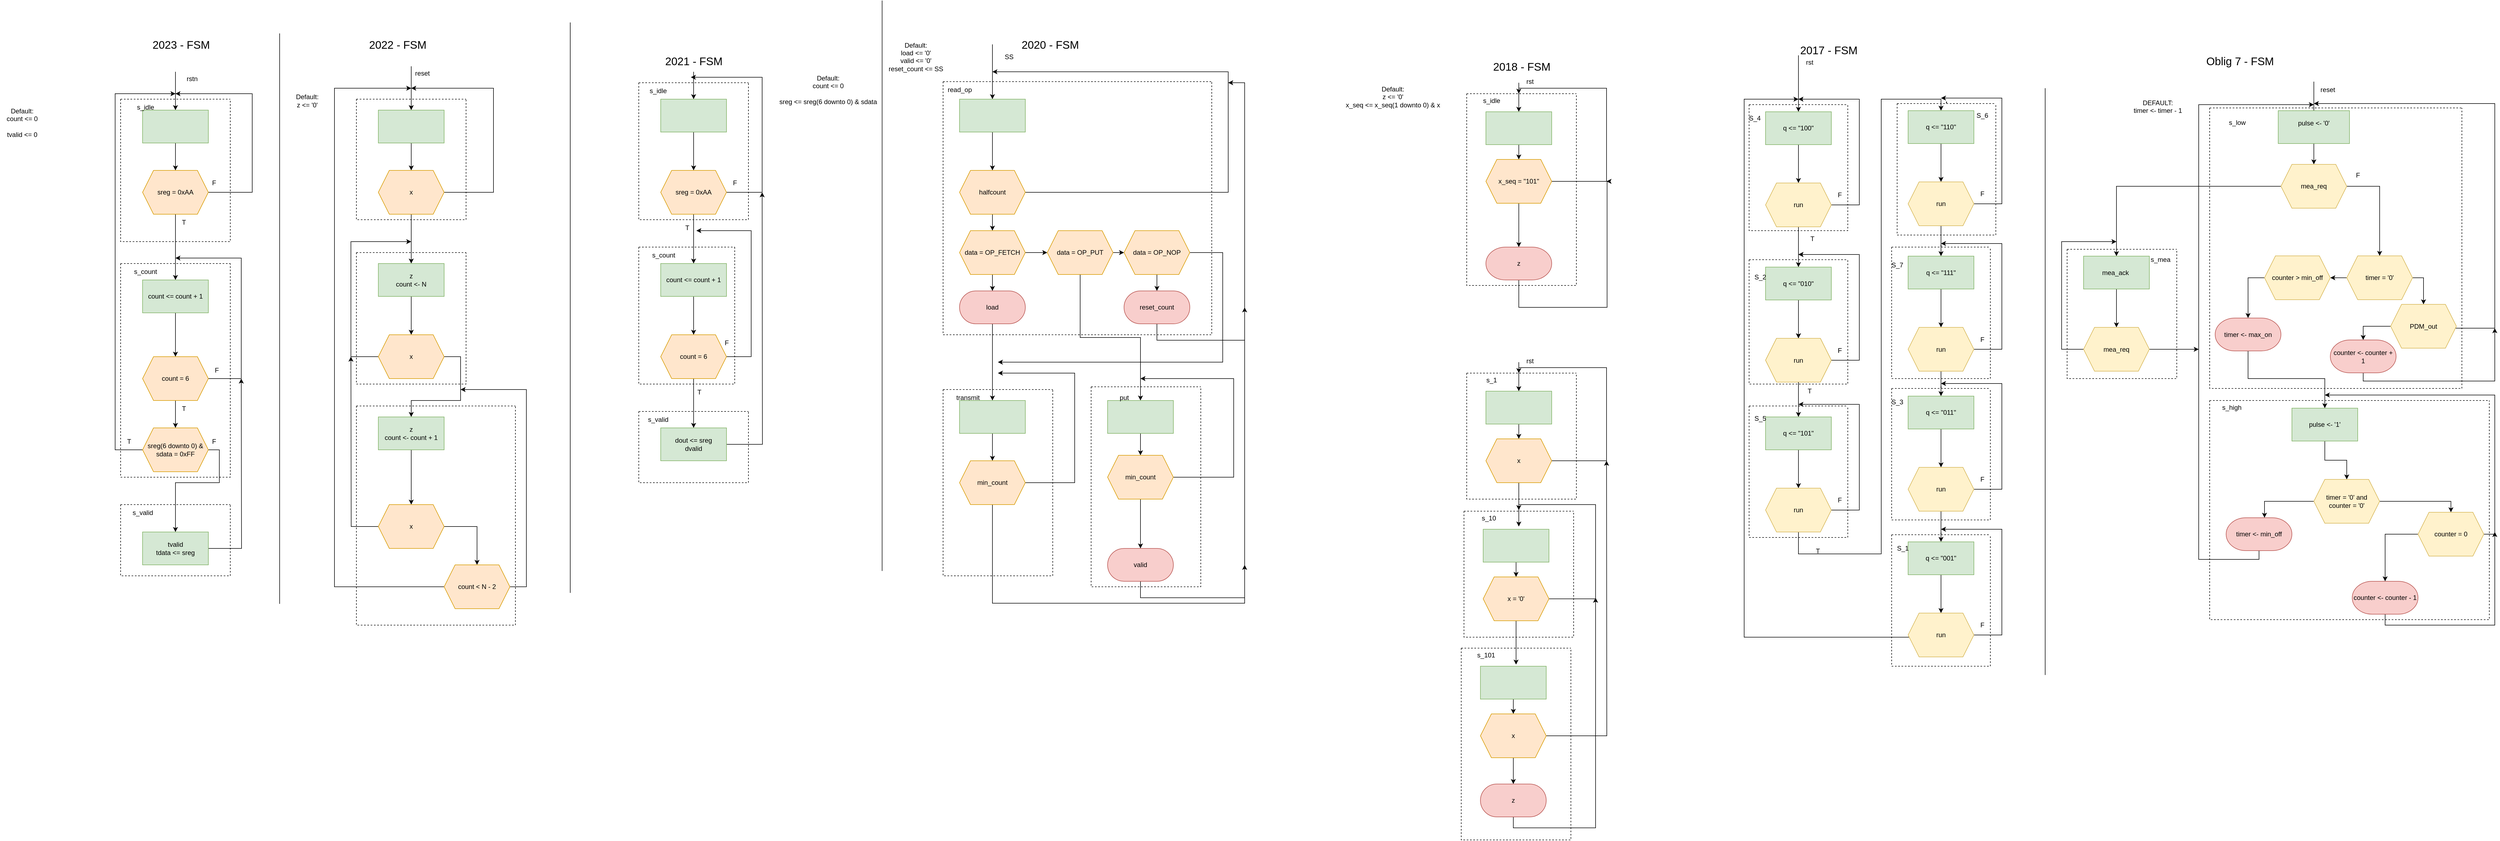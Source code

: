 <mxfile version="24.0.5" type="github" pages="2">
  <diagram name="ASM" id="z955y7qxM9y07f499SiW">
    <mxGraphModel dx="954" dy="1896" grid="1" gridSize="10" guides="1" tooltips="1" connect="1" arrows="1" fold="1" page="1" pageScale="1" pageWidth="827" pageHeight="1169" math="0" shadow="0">
      <root>
        <mxCell id="0" />
        <mxCell id="1" parent="0" />
        <mxCell id="04prnN0SiZrwdBhZb22p-37" value="" style="swimlane;startSize=0;dashed=1;" vertex="1" parent="1">
          <mxGeometry x="4060" y="690" width="510" height="400" as="geometry" />
        </mxCell>
        <mxCell id="04prnN0SiZrwdBhZb22p-50" style="edgeStyle=orthogonalEdgeStyle;rounded=0;orthogonalLoop=1;jettySize=auto;html=1;" edge="1" parent="04prnN0SiZrwdBhZb22p-37" source="04prnN0SiZrwdBhZb22p-46">
          <mxGeometry relative="1" as="geometry">
            <mxPoint x="520" y="240" as="targetPoint" />
            <Array as="points">
              <mxPoint x="320" y="410" />
              <mxPoint x="520" y="410" />
            </Array>
          </mxGeometry>
        </mxCell>
        <mxCell id="04prnN0SiZrwdBhZb22p-46" value="counter &amp;lt;- counter - 1" style="rounded=1;whiteSpace=wrap;html=1;arcSize=60;fillColor=#f8cecc;strokeColor=#b85450;" vertex="1" parent="04prnN0SiZrwdBhZb22p-37">
          <mxGeometry x="260" y="330" width="120" height="60" as="geometry" />
        </mxCell>
        <mxCell id="O_epTvdXiK4w9YHE_06F-2" style="edgeStyle=orthogonalEdgeStyle;rounded=0;orthogonalLoop=1;jettySize=auto;html=1;startArrow=classic;startFill=1;endArrow=none;endFill=0;" parent="1" source="O_epTvdXiK4w9YHE_06F-1" edge="1">
          <mxGeometry relative="1" as="geometry">
            <mxPoint x="350" y="90" as="targetPoint" />
          </mxGeometry>
        </mxCell>
        <mxCell id="O_epTvdXiK4w9YHE_06F-5" style="edgeStyle=orthogonalEdgeStyle;rounded=0;orthogonalLoop=1;jettySize=auto;html=1;entryX=0.5;entryY=0;entryDx=0;entryDy=0;" parent="1" source="O_epTvdXiK4w9YHE_06F-1" target="O_epTvdXiK4w9YHE_06F-4" edge="1">
          <mxGeometry relative="1" as="geometry" />
        </mxCell>
        <mxCell id="O_epTvdXiK4w9YHE_06F-1" value="" style="rounded=0;whiteSpace=wrap;html=1;fillColor=#d5e8d4;strokeColor=#82b366;" parent="1" vertex="1">
          <mxGeometry x="290" y="160" width="120" height="60" as="geometry" />
        </mxCell>
        <mxCell id="O_epTvdXiK4w9YHE_06F-3" value="rstn" style="text;html=1;align=center;verticalAlign=middle;resizable=0;points=[];autosize=1;strokeColor=none;fillColor=none;" parent="1" vertex="1">
          <mxGeometry x="360" y="88" width="40" height="30" as="geometry" />
        </mxCell>
        <mxCell id="O_epTvdXiK4w9YHE_06F-6" style="edgeStyle=orthogonalEdgeStyle;rounded=0;orthogonalLoop=1;jettySize=auto;html=1;" parent="1" source="O_epTvdXiK4w9YHE_06F-4" edge="1">
          <mxGeometry relative="1" as="geometry">
            <mxPoint x="350" y="130" as="targetPoint" />
            <Array as="points">
              <mxPoint x="490" y="310" />
              <mxPoint x="490" y="130" />
            </Array>
          </mxGeometry>
        </mxCell>
        <mxCell id="O_epTvdXiK4w9YHE_06F-10" style="edgeStyle=orthogonalEdgeStyle;rounded=0;orthogonalLoop=1;jettySize=auto;html=1;entryX=0.5;entryY=0;entryDx=0;entryDy=0;" parent="1" source="O_epTvdXiK4w9YHE_06F-4" target="O_epTvdXiK4w9YHE_06F-8" edge="1">
          <mxGeometry relative="1" as="geometry" />
        </mxCell>
        <mxCell id="O_epTvdXiK4w9YHE_06F-4" value="sreg = 0xAA" style="shape=hexagon;perimeter=hexagonPerimeter2;whiteSpace=wrap;html=1;fixedSize=1;fillColor=#ffe6cc;strokeColor=#d79b00;" parent="1" vertex="1">
          <mxGeometry x="290" y="270" width="120" height="80" as="geometry" />
        </mxCell>
        <mxCell id="O_epTvdXiK4w9YHE_06F-7" value="F" style="text;html=1;align=center;verticalAlign=middle;resizable=0;points=[];autosize=1;strokeColor=none;fillColor=none;" parent="1" vertex="1">
          <mxGeometry x="405" y="278" width="30" height="30" as="geometry" />
        </mxCell>
        <mxCell id="O_epTvdXiK4w9YHE_06F-12" style="edgeStyle=orthogonalEdgeStyle;rounded=0;orthogonalLoop=1;jettySize=auto;html=1;entryX=0.5;entryY=0;entryDx=0;entryDy=0;" parent="1" source="O_epTvdXiK4w9YHE_06F-8" target="O_epTvdXiK4w9YHE_06F-9" edge="1">
          <mxGeometry relative="1" as="geometry" />
        </mxCell>
        <mxCell id="O_epTvdXiK4w9YHE_06F-8" value="count &amp;lt;= count + 1" style="rounded=0;whiteSpace=wrap;html=1;fillColor=#d5e8d4;strokeColor=#82b366;" parent="1" vertex="1">
          <mxGeometry x="290" y="470" width="120" height="60" as="geometry" />
        </mxCell>
        <mxCell id="O_epTvdXiK4w9YHE_06F-11" style="edgeStyle=orthogonalEdgeStyle;rounded=0;orthogonalLoop=1;jettySize=auto;html=1;" parent="1" source="O_epTvdXiK4w9YHE_06F-9" edge="1">
          <mxGeometry relative="1" as="geometry">
            <mxPoint x="350" y="430" as="targetPoint" />
            <Array as="points">
              <mxPoint x="470" y="650" />
              <mxPoint x="470" y="430" />
            </Array>
          </mxGeometry>
        </mxCell>
        <mxCell id="O_epTvdXiK4w9YHE_06F-16" style="edgeStyle=orthogonalEdgeStyle;rounded=0;orthogonalLoop=1;jettySize=auto;html=1;entryX=0.5;entryY=0;entryDx=0;entryDy=0;" parent="1" source="O_epTvdXiK4w9YHE_06F-9" target="O_epTvdXiK4w9YHE_06F-14" edge="1">
          <mxGeometry relative="1" as="geometry" />
        </mxCell>
        <mxCell id="O_epTvdXiK4w9YHE_06F-9" value="count = 6" style="shape=hexagon;perimeter=hexagonPerimeter2;whiteSpace=wrap;html=1;fixedSize=1;fillColor=#ffe6cc;strokeColor=#d79b00;" parent="1" vertex="1">
          <mxGeometry x="290" y="610" width="120" height="80" as="geometry" />
        </mxCell>
        <mxCell id="O_epTvdXiK4w9YHE_06F-13" value="&lt;div&gt;Default:&lt;/div&gt;&lt;div&gt;count &amp;lt;= 0&lt;br&gt;&lt;/div&gt;&lt;div&gt;&lt;br&gt;&lt;/div&gt;&lt;div&gt;tvalid &amp;lt;= 0&lt;br&gt;&lt;/div&gt;" style="text;html=1;align=center;verticalAlign=middle;resizable=0;points=[];autosize=1;strokeColor=none;fillColor=none;" parent="1" vertex="1">
          <mxGeometry x="30" y="148" width="80" height="70" as="geometry" />
        </mxCell>
        <mxCell id="O_epTvdXiK4w9YHE_06F-20" value="" style="edgeStyle=orthogonalEdgeStyle;rounded=0;orthogonalLoop=1;jettySize=auto;html=1;" parent="1" source="O_epTvdXiK4w9YHE_06F-14" target="O_epTvdXiK4w9YHE_06F-19" edge="1">
          <mxGeometry relative="1" as="geometry">
            <Array as="points">
              <mxPoint x="430" y="780" />
              <mxPoint x="430" y="840" />
              <mxPoint x="350" y="840" />
            </Array>
          </mxGeometry>
        </mxCell>
        <mxCell id="O_epTvdXiK4w9YHE_06F-23" style="edgeStyle=orthogonalEdgeStyle;rounded=0;orthogonalLoop=1;jettySize=auto;html=1;" parent="1" source="O_epTvdXiK4w9YHE_06F-14" edge="1">
          <mxGeometry relative="1" as="geometry">
            <mxPoint x="350" y="130" as="targetPoint" />
            <Array as="points">
              <mxPoint x="240" y="780" />
              <mxPoint x="240" y="130" />
            </Array>
          </mxGeometry>
        </mxCell>
        <mxCell id="O_epTvdXiK4w9YHE_06F-14" value="sreg(6 downto 0) &amp;amp; sdata = 0xFF" style="shape=hexagon;perimeter=hexagonPerimeter2;whiteSpace=wrap;html=1;fixedSize=1;fillColor=#ffe6cc;strokeColor=#d79b00;" parent="1" vertex="1">
          <mxGeometry x="290" y="740" width="120" height="80" as="geometry" />
        </mxCell>
        <mxCell id="O_epTvdXiK4w9YHE_06F-15" value="F" style="text;html=1;align=center;verticalAlign=middle;resizable=0;points=[];autosize=1;strokeColor=none;fillColor=none;" parent="1" vertex="1">
          <mxGeometry x="410" y="620" width="30" height="30" as="geometry" />
        </mxCell>
        <mxCell id="O_epTvdXiK4w9YHE_06F-21" style="edgeStyle=orthogonalEdgeStyle;rounded=0;orthogonalLoop=1;jettySize=auto;html=1;" parent="1" source="O_epTvdXiK4w9YHE_06F-19" edge="1">
          <mxGeometry relative="1" as="geometry">
            <mxPoint x="470" y="650" as="targetPoint" />
          </mxGeometry>
        </mxCell>
        <mxCell id="O_epTvdXiK4w9YHE_06F-19" value="&lt;div&gt;tvalid&lt;/div&gt;&lt;div&gt;tdata &amp;lt;= sreg&lt;br&gt;&lt;/div&gt;" style="whiteSpace=wrap;html=1;fillColor=#d5e8d4;strokeColor=#82b366;" parent="1" vertex="1">
          <mxGeometry x="290" y="930" width="120" height="60" as="geometry" />
        </mxCell>
        <mxCell id="O_epTvdXiK4w9YHE_06F-22" value="F" style="text;html=1;align=center;verticalAlign=middle;resizable=0;points=[];autosize=1;strokeColor=none;fillColor=none;" parent="1" vertex="1">
          <mxGeometry x="405" y="750" width="30" height="30" as="geometry" />
        </mxCell>
        <mxCell id="O_epTvdXiK4w9YHE_06F-24" value="" style="swimlane;startSize=0;dashed=1;" parent="1" vertex="1">
          <mxGeometry x="250" y="880" width="200" height="130" as="geometry" />
        </mxCell>
        <mxCell id="O_epTvdXiK4w9YHE_06F-32" value="s_valid" style="text;html=1;align=center;verticalAlign=middle;resizable=0;points=[];autosize=1;strokeColor=none;fillColor=none;" parent="O_epTvdXiK4w9YHE_06F-24" vertex="1">
          <mxGeometry x="10" width="60" height="30" as="geometry" />
        </mxCell>
        <mxCell id="O_epTvdXiK4w9YHE_06F-25" value="T" style="text;html=1;align=center;verticalAlign=middle;resizable=0;points=[];autosize=1;strokeColor=none;fillColor=none;" parent="1" vertex="1">
          <mxGeometry x="250" y="750" width="30" height="30" as="geometry" />
        </mxCell>
        <mxCell id="O_epTvdXiK4w9YHE_06F-26" value="T" style="text;html=1;align=center;verticalAlign=middle;resizable=0;points=[];autosize=1;strokeColor=none;fillColor=none;" parent="1" vertex="1">
          <mxGeometry x="350" y="690" width="30" height="30" as="geometry" />
        </mxCell>
        <mxCell id="O_epTvdXiK4w9YHE_06F-27" value="T" style="text;html=1;align=center;verticalAlign=middle;resizable=0;points=[];autosize=1;strokeColor=none;fillColor=none;" parent="1" vertex="1">
          <mxGeometry x="350" y="350" width="30" height="30" as="geometry" />
        </mxCell>
        <mxCell id="O_epTvdXiK4w9YHE_06F-28" value="" style="swimlane;startSize=0;dashed=1;" parent="1" vertex="1">
          <mxGeometry x="250" y="440" width="200" height="390" as="geometry" />
        </mxCell>
        <mxCell id="O_epTvdXiK4w9YHE_06F-31" value="s_count" style="text;html=1;align=center;verticalAlign=middle;resizable=0;points=[];autosize=1;strokeColor=none;fillColor=none;" parent="O_epTvdXiK4w9YHE_06F-28" vertex="1">
          <mxGeometry x="10" width="70" height="30" as="geometry" />
        </mxCell>
        <mxCell id="O_epTvdXiK4w9YHE_06F-29" value="" style="swimlane;startSize=0;dashed=1;" parent="1" vertex="1">
          <mxGeometry x="250" y="140" width="200" height="260" as="geometry" />
        </mxCell>
        <mxCell id="O_epTvdXiK4w9YHE_06F-30" value="s_idle" style="text;html=1;align=center;verticalAlign=middle;resizable=0;points=[];autosize=1;strokeColor=none;fillColor=none;" parent="O_epTvdXiK4w9YHE_06F-29" vertex="1">
          <mxGeometry x="20" width="50" height="30" as="geometry" />
        </mxCell>
        <mxCell id="O_epTvdXiK4w9YHE_06F-33" value="&lt;font style=&quot;font-size: 20px;&quot;&gt;2023 - FSM&lt;br&gt;&lt;/font&gt;" style="text;html=1;align=center;verticalAlign=middle;resizable=0;points=[];autosize=1;strokeColor=none;fillColor=none;" parent="1" vertex="1">
          <mxGeometry x="295" y="20" width="130" height="40" as="geometry" />
        </mxCell>
        <mxCell id="O_epTvdXiK4w9YHE_06F-34" value="&lt;font style=&quot;font-size: 20px;&quot;&gt;2022 - FSM&lt;br&gt;&lt;/font&gt;" style="text;html=1;align=center;verticalAlign=middle;resizable=0;points=[];autosize=1;strokeColor=none;fillColor=none;" parent="1" vertex="1">
          <mxGeometry x="690" y="20" width="130" height="40" as="geometry" />
        </mxCell>
        <mxCell id="O_epTvdXiK4w9YHE_06F-36" style="edgeStyle=orthogonalEdgeStyle;rounded=0;orthogonalLoop=1;jettySize=auto;html=1;startArrow=classic;startFill=1;endArrow=none;endFill=0;" parent="1" source="O_epTvdXiK4w9YHE_06F-35" edge="1">
          <mxGeometry relative="1" as="geometry">
            <mxPoint x="780" y="80" as="targetPoint" />
          </mxGeometry>
        </mxCell>
        <mxCell id="O_epTvdXiK4w9YHE_06F-38" style="edgeStyle=orthogonalEdgeStyle;rounded=0;orthogonalLoop=1;jettySize=auto;html=1;entryX=0.5;entryY=0;entryDx=0;entryDy=0;" parent="1" source="O_epTvdXiK4w9YHE_06F-35" target="O_epTvdXiK4w9YHE_06F-37" edge="1">
          <mxGeometry relative="1" as="geometry" />
        </mxCell>
        <mxCell id="O_epTvdXiK4w9YHE_06F-35" value="" style="rounded=0;whiteSpace=wrap;html=1;fillColor=#d5e8d4;strokeColor=#82b366;" parent="1" vertex="1">
          <mxGeometry x="720" y="160" width="120" height="60" as="geometry" />
        </mxCell>
        <mxCell id="O_epTvdXiK4w9YHE_06F-40" style="edgeStyle=orthogonalEdgeStyle;rounded=0;orthogonalLoop=1;jettySize=auto;html=1;" parent="1" source="O_epTvdXiK4w9YHE_06F-37" edge="1">
          <mxGeometry relative="1" as="geometry">
            <mxPoint x="780" y="120" as="targetPoint" />
            <Array as="points">
              <mxPoint x="930" y="310" />
              <mxPoint x="930" y="120" />
            </Array>
          </mxGeometry>
        </mxCell>
        <mxCell id="O_epTvdXiK4w9YHE_06F-43" value="" style="edgeStyle=orthogonalEdgeStyle;rounded=0;orthogonalLoop=1;jettySize=auto;html=1;" parent="1" source="O_epTvdXiK4w9YHE_06F-37" target="O_epTvdXiK4w9YHE_06F-42" edge="1">
          <mxGeometry relative="1" as="geometry" />
        </mxCell>
        <mxCell id="O_epTvdXiK4w9YHE_06F-37" value="x" style="shape=hexagon;perimeter=hexagonPerimeter2;whiteSpace=wrap;html=1;fixedSize=1;fillColor=#ffe6cc;strokeColor=#d79b00;" parent="1" vertex="1">
          <mxGeometry x="720" y="270" width="120" height="80" as="geometry" />
        </mxCell>
        <mxCell id="O_epTvdXiK4w9YHE_06F-39" value="" style="endArrow=none;html=1;rounded=0;" parent="1" edge="1">
          <mxGeometry width="50" height="50" relative="1" as="geometry">
            <mxPoint x="540" y="1061.176" as="sourcePoint" />
            <mxPoint x="540" y="20" as="targetPoint" />
          </mxGeometry>
        </mxCell>
        <mxCell id="O_epTvdXiK4w9YHE_06F-45" value="" style="edgeStyle=orthogonalEdgeStyle;rounded=0;orthogonalLoop=1;jettySize=auto;html=1;" parent="1" source="O_epTvdXiK4w9YHE_06F-42" target="O_epTvdXiK4w9YHE_06F-44" edge="1">
          <mxGeometry relative="1" as="geometry" />
        </mxCell>
        <mxCell id="O_epTvdXiK4w9YHE_06F-42" value="z&lt;br&gt;&lt;div&gt;count &amp;lt;- N&lt;br&gt;&lt;/div&gt;" style="whiteSpace=wrap;html=1;fillColor=#d5e8d4;strokeColor=#82b366;" parent="1" vertex="1">
          <mxGeometry x="720" y="440" width="120" height="60" as="geometry" />
        </mxCell>
        <mxCell id="O_epTvdXiK4w9YHE_06F-48" style="edgeStyle=orthogonalEdgeStyle;rounded=0;orthogonalLoop=1;jettySize=auto;html=1;" parent="1" source="O_epTvdXiK4w9YHE_06F-44" edge="1">
          <mxGeometry relative="1" as="geometry">
            <mxPoint x="780" y="400" as="targetPoint" />
            <Array as="points">
              <mxPoint x="670" y="610" />
              <mxPoint x="670" y="400" />
            </Array>
          </mxGeometry>
        </mxCell>
        <mxCell id="O_epTvdXiK4w9YHE_06F-50" value="" style="edgeStyle=orthogonalEdgeStyle;rounded=0;orthogonalLoop=1;jettySize=auto;html=1;" parent="1" source="O_epTvdXiK4w9YHE_06F-44" target="O_epTvdXiK4w9YHE_06F-49" edge="1">
          <mxGeometry relative="1" as="geometry">
            <Array as="points">
              <mxPoint x="870" y="610" />
              <mxPoint x="870" y="690" />
              <mxPoint x="780" y="690" />
            </Array>
          </mxGeometry>
        </mxCell>
        <mxCell id="O_epTvdXiK4w9YHE_06F-44" value="x" style="shape=hexagon;perimeter=hexagonPerimeter2;whiteSpace=wrap;html=1;fixedSize=1;fillColor=#ffe6cc;strokeColor=#d79b00;" parent="1" vertex="1">
          <mxGeometry x="720" y="570" width="120" height="80" as="geometry" />
        </mxCell>
        <mxCell id="O_epTvdXiK4w9YHE_06F-46" value="&lt;div&gt;Default:&lt;/div&gt;&lt;div&gt;z &amp;lt;= &#39;0&#39;&lt;br&gt;&lt;/div&gt;" style="text;html=1;align=center;verticalAlign=middle;resizable=0;points=[];autosize=1;strokeColor=none;fillColor=none;" parent="1" vertex="1">
          <mxGeometry x="560" y="123" width="60" height="40" as="geometry" />
        </mxCell>
        <mxCell id="O_epTvdXiK4w9YHE_06F-58" value="" style="edgeStyle=orthogonalEdgeStyle;rounded=0;orthogonalLoop=1;jettySize=auto;html=1;" parent="1" source="O_epTvdXiK4w9YHE_06F-49" target="O_epTvdXiK4w9YHE_06F-57" edge="1">
          <mxGeometry relative="1" as="geometry" />
        </mxCell>
        <mxCell id="O_epTvdXiK4w9YHE_06F-49" value="&lt;div&gt;z&lt;/div&gt;&lt;div&gt;count &amp;lt;- count + 1&lt;br&gt;&lt;/div&gt;" style="whiteSpace=wrap;html=1;fillColor=#d5e8d4;strokeColor=#82b366;" parent="1" vertex="1">
          <mxGeometry x="720" y="720" width="120" height="60" as="geometry" />
        </mxCell>
        <mxCell id="O_epTvdXiK4w9YHE_06F-52" value="" style="swimlane;startSize=0;dashed=1;" parent="1" vertex="1">
          <mxGeometry x="680" y="700" width="290" height="400" as="geometry" />
        </mxCell>
        <mxCell id="O_epTvdXiK4w9YHE_06F-60" value="" style="edgeStyle=orthogonalEdgeStyle;rounded=0;orthogonalLoop=1;jettySize=auto;html=1;" parent="O_epTvdXiK4w9YHE_06F-52" source="O_epTvdXiK4w9YHE_06F-57" target="O_epTvdXiK4w9YHE_06F-59" edge="1">
          <mxGeometry relative="1" as="geometry">
            <Array as="points">
              <mxPoint x="220" y="220" />
            </Array>
          </mxGeometry>
        </mxCell>
        <mxCell id="O_epTvdXiK4w9YHE_06F-63" style="edgeStyle=orthogonalEdgeStyle;rounded=0;orthogonalLoop=1;jettySize=auto;html=1;" parent="O_epTvdXiK4w9YHE_06F-52" source="O_epTvdXiK4w9YHE_06F-57" edge="1">
          <mxGeometry relative="1" as="geometry">
            <mxPoint x="-10" y="-90" as="targetPoint" />
          </mxGeometry>
        </mxCell>
        <mxCell id="O_epTvdXiK4w9YHE_06F-57" value="x" style="shape=hexagon;perimeter=hexagonPerimeter2;whiteSpace=wrap;html=1;fixedSize=1;fillColor=#ffe6cc;strokeColor=#d79b00;" parent="O_epTvdXiK4w9YHE_06F-52" vertex="1">
          <mxGeometry x="40" y="180" width="120" height="80" as="geometry" />
        </mxCell>
        <mxCell id="O_epTvdXiK4w9YHE_06F-61" style="edgeStyle=orthogonalEdgeStyle;rounded=0;orthogonalLoop=1;jettySize=auto;html=1;" parent="O_epTvdXiK4w9YHE_06F-52" source="O_epTvdXiK4w9YHE_06F-59" edge="1">
          <mxGeometry relative="1" as="geometry">
            <mxPoint x="100" y="-580" as="targetPoint" />
            <Array as="points">
              <mxPoint x="-40" y="330" />
              <mxPoint x="-40" y="-580" />
            </Array>
          </mxGeometry>
        </mxCell>
        <mxCell id="O_epTvdXiK4w9YHE_06F-64" style="edgeStyle=orthogonalEdgeStyle;rounded=0;orthogonalLoop=1;jettySize=auto;html=1;" parent="O_epTvdXiK4w9YHE_06F-52" source="O_epTvdXiK4w9YHE_06F-59" edge="1">
          <mxGeometry relative="1" as="geometry">
            <mxPoint x="190" y="-30" as="targetPoint" />
            <Array as="points">
              <mxPoint x="310" y="330" />
              <mxPoint x="310" y="-30" />
            </Array>
          </mxGeometry>
        </mxCell>
        <mxCell id="O_epTvdXiK4w9YHE_06F-59" value="count &amp;lt; N - 2" style="shape=hexagon;perimeter=hexagonPerimeter2;whiteSpace=wrap;html=1;fixedSize=1;fillColor=#ffe6cc;strokeColor=#d79b00;" parent="O_epTvdXiK4w9YHE_06F-52" vertex="1">
          <mxGeometry x="160" y="290" width="120" height="80" as="geometry" />
        </mxCell>
        <mxCell id="O_epTvdXiK4w9YHE_06F-53" value="" style="swimlane;startSize=0;dashed=1;" parent="1" vertex="1">
          <mxGeometry x="680" y="420" width="200" height="240" as="geometry" />
        </mxCell>
        <mxCell id="O_epTvdXiK4w9YHE_06F-54" value="" style="swimlane;startSize=0;dashed=1;" parent="1" vertex="1">
          <mxGeometry x="680" y="140" width="200" height="220" as="geometry" />
        </mxCell>
        <mxCell id="O_epTvdXiK4w9YHE_06F-65" value="" style="endArrow=none;html=1;rounded=0;" parent="1" edge="1">
          <mxGeometry width="50" height="50" relative="1" as="geometry">
            <mxPoint x="1070" y="1041.18" as="sourcePoint" />
            <mxPoint x="1070" y="0.004" as="targetPoint" />
          </mxGeometry>
        </mxCell>
        <mxCell id="O_epTvdXiK4w9YHE_06F-66" value="&lt;font style=&quot;font-size: 20px;&quot;&gt;2021 - FSM&lt;br&gt;&lt;/font&gt;" style="text;html=1;align=center;verticalAlign=middle;resizable=0;points=[];autosize=1;strokeColor=none;fillColor=none;" parent="1" vertex="1">
          <mxGeometry x="1230" y="50" width="130" height="40" as="geometry" />
        </mxCell>
        <mxCell id="O_epTvdXiK4w9YHE_06F-68" value="" style="edgeStyle=orthogonalEdgeStyle;rounded=0;orthogonalLoop=1;jettySize=auto;html=1;startArrow=classic;startFill=1;endArrow=none;endFill=0;" parent="1" source="O_epTvdXiK4w9YHE_06F-67" target="O_epTvdXiK4w9YHE_06F-66" edge="1">
          <mxGeometry relative="1" as="geometry" />
        </mxCell>
        <mxCell id="O_epTvdXiK4w9YHE_06F-70" value="" style="edgeStyle=orthogonalEdgeStyle;rounded=0;orthogonalLoop=1;jettySize=auto;html=1;" parent="1" source="O_epTvdXiK4w9YHE_06F-67" target="O_epTvdXiK4w9YHE_06F-69" edge="1">
          <mxGeometry relative="1" as="geometry" />
        </mxCell>
        <mxCell id="O_epTvdXiK4w9YHE_06F-67" value="" style="rounded=0;whiteSpace=wrap;html=1;fillColor=#d5e8d4;strokeColor=#82b366;" parent="1" vertex="1">
          <mxGeometry x="1235" y="140" width="120" height="60" as="geometry" />
        </mxCell>
        <mxCell id="O_epTvdXiK4w9YHE_06F-71" style="edgeStyle=orthogonalEdgeStyle;rounded=0;orthogonalLoop=1;jettySize=auto;html=1;" parent="1" source="O_epTvdXiK4w9YHE_06F-69" edge="1">
          <mxGeometry relative="1" as="geometry">
            <mxPoint x="1290" y="100" as="targetPoint" />
            <Array as="points">
              <mxPoint x="1420" y="310" />
              <mxPoint x="1420" y="100" />
              <mxPoint x="1295" y="100" />
            </Array>
          </mxGeometry>
        </mxCell>
        <mxCell id="O_epTvdXiK4w9YHE_06F-73" value="" style="edgeStyle=orthogonalEdgeStyle;rounded=0;orthogonalLoop=1;jettySize=auto;html=1;" parent="1" source="O_epTvdXiK4w9YHE_06F-69" target="O_epTvdXiK4w9YHE_06F-72" edge="1">
          <mxGeometry relative="1" as="geometry" />
        </mxCell>
        <mxCell id="O_epTvdXiK4w9YHE_06F-69" value="sreg = 0xAA" style="shape=hexagon;perimeter=hexagonPerimeter2;whiteSpace=wrap;html=1;fixedSize=1;fillColor=#ffe6cc;strokeColor=#d79b00;rounded=0;" parent="1" vertex="1">
          <mxGeometry x="1235" y="270" width="120" height="80" as="geometry" />
        </mxCell>
        <mxCell id="O_epTvdXiK4w9YHE_06F-76" value="" style="edgeStyle=orthogonalEdgeStyle;rounded=0;orthogonalLoop=1;jettySize=auto;html=1;" parent="1" source="O_epTvdXiK4w9YHE_06F-72" target="O_epTvdXiK4w9YHE_06F-75" edge="1">
          <mxGeometry relative="1" as="geometry" />
        </mxCell>
        <mxCell id="O_epTvdXiK4w9YHE_06F-72" value="count &amp;lt;= count + 1" style="rounded=0;whiteSpace=wrap;html=1;fillColor=#d5e8d4;strokeColor=#82b366;" parent="1" vertex="1">
          <mxGeometry x="1235" y="440" width="120" height="60" as="geometry" />
        </mxCell>
        <mxCell id="O_epTvdXiK4w9YHE_06F-74" value="&lt;div&gt;Default:&lt;/div&gt;&lt;div&gt;count &amp;lt;= 0&lt;br&gt;&lt;/div&gt;&lt;div&gt;&lt;br&gt;&lt;/div&gt;&lt;div&gt;sreg &amp;lt;= sreg(6 downto 0) &amp;amp; sdata&lt;br&gt;&lt;/div&gt;" style="text;html=1;align=center;verticalAlign=middle;resizable=0;points=[];autosize=1;strokeColor=none;fillColor=none;" parent="1" vertex="1">
          <mxGeometry x="1440" y="88" width="200" height="70" as="geometry" />
        </mxCell>
        <mxCell id="O_epTvdXiK4w9YHE_06F-79" value="" style="edgeStyle=orthogonalEdgeStyle;rounded=0;orthogonalLoop=1;jettySize=auto;html=1;" parent="1" source="O_epTvdXiK4w9YHE_06F-75" target="O_epTvdXiK4w9YHE_06F-78" edge="1">
          <mxGeometry relative="1" as="geometry" />
        </mxCell>
        <mxCell id="O_epTvdXiK4w9YHE_06F-87" style="edgeStyle=orthogonalEdgeStyle;rounded=0;orthogonalLoop=1;jettySize=auto;html=1;" parent="1" source="O_epTvdXiK4w9YHE_06F-75" edge="1">
          <mxGeometry relative="1" as="geometry">
            <mxPoint x="1300" y="380" as="targetPoint" />
            <Array as="points">
              <mxPoint x="1400" y="610" />
              <mxPoint x="1400" y="380" />
            </Array>
          </mxGeometry>
        </mxCell>
        <mxCell id="O_epTvdXiK4w9YHE_06F-75" value="count = 6" style="shape=hexagon;perimeter=hexagonPerimeter2;whiteSpace=wrap;html=1;fixedSize=1;fillColor=#ffe6cc;strokeColor=#d79b00;rounded=0;" parent="1" vertex="1">
          <mxGeometry x="1235" y="570" width="120" height="80" as="geometry" />
        </mxCell>
        <mxCell id="O_epTvdXiK4w9YHE_06F-80" style="edgeStyle=orthogonalEdgeStyle;rounded=0;orthogonalLoop=1;jettySize=auto;html=1;" parent="1" source="O_epTvdXiK4w9YHE_06F-78" edge="1">
          <mxGeometry relative="1" as="geometry">
            <mxPoint x="1420" y="310" as="targetPoint" />
          </mxGeometry>
        </mxCell>
        <mxCell id="O_epTvdXiK4w9YHE_06F-78" value="&lt;div&gt;dout &amp;lt;= sreg&lt;/div&gt;&lt;div&gt;dvalid &lt;br&gt;&lt;/div&gt;" style="whiteSpace=wrap;html=1;fillColor=#d5e8d4;strokeColor=#82b366;rounded=0;" parent="1" vertex="1">
          <mxGeometry x="1235" y="740" width="120" height="60" as="geometry" />
        </mxCell>
        <mxCell id="O_epTvdXiK4w9YHE_06F-81" value="" style="swimlane;startSize=0;dashed=1;" parent="1" vertex="1">
          <mxGeometry x="1195" y="110" width="200" height="250" as="geometry" />
        </mxCell>
        <mxCell id="O_epTvdXiK4w9YHE_06F-84" value="s_idle" style="text;html=1;align=center;verticalAlign=middle;resizable=0;points=[];autosize=1;strokeColor=none;fillColor=none;" parent="O_epTvdXiK4w9YHE_06F-81" vertex="1">
          <mxGeometry x="10" width="50" height="30" as="geometry" />
        </mxCell>
        <mxCell id="O_epTvdXiK4w9YHE_06F-88" value="F" style="text;html=1;align=center;verticalAlign=middle;resizable=0;points=[];autosize=1;strokeColor=none;fillColor=none;" parent="O_epTvdXiK4w9YHE_06F-81" vertex="1">
          <mxGeometry x="160" y="168" width="30" height="30" as="geometry" />
        </mxCell>
        <mxCell id="O_epTvdXiK4w9YHE_06F-82" value="" style="swimlane;startSize=0;dashed=1;" parent="1" vertex="1">
          <mxGeometry x="1195" y="410" width="175" height="250" as="geometry" />
        </mxCell>
        <mxCell id="O_epTvdXiK4w9YHE_06F-85" value="s_count" style="text;html=1;align=center;verticalAlign=middle;resizable=0;points=[];autosize=1;strokeColor=none;fillColor=none;" parent="O_epTvdXiK4w9YHE_06F-82" vertex="1">
          <mxGeometry x="10" width="70" height="30" as="geometry" />
        </mxCell>
        <mxCell id="O_epTvdXiK4w9YHE_06F-89" value="F" style="text;html=1;align=center;verticalAlign=middle;resizable=0;points=[];autosize=1;strokeColor=none;fillColor=none;" parent="O_epTvdXiK4w9YHE_06F-82" vertex="1">
          <mxGeometry x="145" y="160" width="30" height="30" as="geometry" />
        </mxCell>
        <mxCell id="O_epTvdXiK4w9YHE_06F-83" value="" style="swimlane;startSize=0;dashed=1;" parent="1" vertex="1">
          <mxGeometry x="1195" y="710" width="200" height="130" as="geometry" />
        </mxCell>
        <mxCell id="O_epTvdXiK4w9YHE_06F-86" value="s_valid" style="text;html=1;align=center;verticalAlign=middle;resizable=0;points=[];autosize=1;strokeColor=none;fillColor=none;" parent="O_epTvdXiK4w9YHE_06F-83" vertex="1">
          <mxGeometry x="5" width="60" height="30" as="geometry" />
        </mxCell>
        <mxCell id="O_epTvdXiK4w9YHE_06F-90" value="T" style="text;html=1;align=center;verticalAlign=middle;resizable=0;points=[];autosize=1;strokeColor=none;fillColor=none;" parent="1" vertex="1">
          <mxGeometry x="1290" y="660" width="30" height="30" as="geometry" />
        </mxCell>
        <mxCell id="O_epTvdXiK4w9YHE_06F-91" value="T" style="text;html=1;align=center;verticalAlign=middle;resizable=0;points=[];autosize=1;strokeColor=none;fillColor=none;" parent="1" vertex="1">
          <mxGeometry x="1267.5" y="360" width="30" height="30" as="geometry" />
        </mxCell>
        <mxCell id="O_epTvdXiK4w9YHE_06F-92" value="" style="endArrow=none;html=1;rounded=0;" parent="1" edge="1">
          <mxGeometry width="50" height="50" relative="1" as="geometry">
            <mxPoint x="1638.82" y="1001.18" as="sourcePoint" />
            <mxPoint x="1638.82" y="-39.996" as="targetPoint" />
          </mxGeometry>
        </mxCell>
        <mxCell id="O_epTvdXiK4w9YHE_06F-94" style="edgeStyle=orthogonalEdgeStyle;rounded=0;orthogonalLoop=1;jettySize=auto;html=1;startArrow=classic;startFill=1;endArrow=none;endFill=0;" parent="1" source="O_epTvdXiK4w9YHE_06F-93" edge="1">
          <mxGeometry relative="1" as="geometry">
            <mxPoint x="1840" y="40" as="targetPoint" />
          </mxGeometry>
        </mxCell>
        <mxCell id="O_epTvdXiK4w9YHE_06F-98" value="" style="edgeStyle=orthogonalEdgeStyle;rounded=0;orthogonalLoop=1;jettySize=auto;html=1;" parent="1" source="O_epTvdXiK4w9YHE_06F-93" target="O_epTvdXiK4w9YHE_06F-97" edge="1">
          <mxGeometry relative="1" as="geometry" />
        </mxCell>
        <mxCell id="O_epTvdXiK4w9YHE_06F-93" value="" style="rounded=0;whiteSpace=wrap;html=1;fillColor=#d5e8d4;strokeColor=#82b366;" parent="1" vertex="1">
          <mxGeometry x="1780" y="140" width="120" height="60" as="geometry" />
        </mxCell>
        <mxCell id="O_epTvdXiK4w9YHE_06F-95" value="read_op" style="text;html=1;align=center;verticalAlign=middle;resizable=0;points=[];autosize=1;strokeColor=none;fillColor=none;" parent="1" vertex="1">
          <mxGeometry x="1745" y="108" width="70" height="30" as="geometry" />
        </mxCell>
        <mxCell id="O_epTvdXiK4w9YHE_06F-96" value="&lt;div&gt;Default:&lt;/div&gt;&lt;div&gt;load &amp;lt;= &#39;0&#39;&lt;/div&gt;&lt;div&gt;valid &amp;lt;= &#39;0&#39;&lt;/div&gt;&lt;div&gt;reset_count &amp;lt;= SS&lt;/div&gt;&lt;div&gt;&lt;br&gt;&lt;/div&gt;" style="text;html=1;align=center;verticalAlign=middle;resizable=0;points=[];autosize=1;strokeColor=none;fillColor=none;" parent="1" vertex="1">
          <mxGeometry x="1640" y="25" width="120" height="90" as="geometry" />
        </mxCell>
        <mxCell id="O_epTvdXiK4w9YHE_06F-102" value="" style="edgeStyle=orthogonalEdgeStyle;rounded=0;orthogonalLoop=1;jettySize=auto;html=1;" parent="1" source="O_epTvdXiK4w9YHE_06F-97" target="O_epTvdXiK4w9YHE_06F-101" edge="1">
          <mxGeometry relative="1" as="geometry" />
        </mxCell>
        <mxCell id="O_epTvdXiK4w9YHE_06F-108" style="edgeStyle=orthogonalEdgeStyle;rounded=0;orthogonalLoop=1;jettySize=auto;html=1;" parent="1" source="O_epTvdXiK4w9YHE_06F-97" edge="1">
          <mxGeometry relative="1" as="geometry">
            <mxPoint x="1840" y="90" as="targetPoint" />
            <Array as="points">
              <mxPoint x="2270" y="310" />
              <mxPoint x="2270" y="90" />
            </Array>
          </mxGeometry>
        </mxCell>
        <mxCell id="O_epTvdXiK4w9YHE_06F-97" value="halfcount " style="shape=hexagon;perimeter=hexagonPerimeter2;whiteSpace=wrap;html=1;fixedSize=1;fillColor=#ffe6cc;strokeColor=#d79b00;rounded=0;" parent="1" vertex="1">
          <mxGeometry x="1780" y="270" width="120" height="80" as="geometry" />
        </mxCell>
        <mxCell id="O_epTvdXiK4w9YHE_06F-121" value="" style="edgeStyle=orthogonalEdgeStyle;rounded=0;orthogonalLoop=1;jettySize=auto;html=1;" parent="1" source="O_epTvdXiK4w9YHE_06F-99" target="O_epTvdXiK4w9YHE_06F-120" edge="1">
          <mxGeometry relative="1" as="geometry" />
        </mxCell>
        <mxCell id="O_epTvdXiK4w9YHE_06F-99" value="load " style="whiteSpace=wrap;html=1;fillColor=#f8cecc;strokeColor=#b85450;rounded=1;arcSize=50;" parent="1" vertex="1">
          <mxGeometry x="1780" y="490" width="120" height="60" as="geometry" />
        </mxCell>
        <mxCell id="O_epTvdXiK4w9YHE_06F-103" style="edgeStyle=orthogonalEdgeStyle;rounded=0;orthogonalLoop=1;jettySize=auto;html=1;entryX=0.5;entryY=0;entryDx=0;entryDy=0;" parent="1" source="O_epTvdXiK4w9YHE_06F-101" target="O_epTvdXiK4w9YHE_06F-99" edge="1">
          <mxGeometry relative="1" as="geometry" />
        </mxCell>
        <mxCell id="O_epTvdXiK4w9YHE_06F-113" style="edgeStyle=orthogonalEdgeStyle;rounded=0;orthogonalLoop=1;jettySize=auto;html=1;entryX=0;entryY=0.5;entryDx=0;entryDy=0;" parent="1" source="O_epTvdXiK4w9YHE_06F-101" target="O_epTvdXiK4w9YHE_06F-111" edge="1">
          <mxGeometry relative="1" as="geometry" />
        </mxCell>
        <mxCell id="O_epTvdXiK4w9YHE_06F-101" value="data = OP_FETCH" style="shape=hexagon;perimeter=hexagonPerimeter2;whiteSpace=wrap;html=1;fixedSize=1;fillColor=#ffe6cc;strokeColor=#d79b00;rounded=0;" parent="1" vertex="1">
          <mxGeometry x="1780" y="380" width="120" height="80" as="geometry" />
        </mxCell>
        <mxCell id="O_epTvdXiK4w9YHE_06F-107" value="" style="edgeStyle=orthogonalEdgeStyle;rounded=0;orthogonalLoop=1;jettySize=auto;html=1;" parent="1" source="O_epTvdXiK4w9YHE_06F-104" target="O_epTvdXiK4w9YHE_06F-106" edge="1">
          <mxGeometry relative="1" as="geometry" />
        </mxCell>
        <mxCell id="O_epTvdXiK4w9YHE_06F-119" style="edgeStyle=orthogonalEdgeStyle;rounded=0;orthogonalLoop=1;jettySize=auto;html=1;" parent="1" source="O_epTvdXiK4w9YHE_06F-104" edge="1">
          <mxGeometry relative="1" as="geometry">
            <mxPoint x="1850" y="620" as="targetPoint" />
            <Array as="points">
              <mxPoint x="2260" y="420" />
              <mxPoint x="2260" y="620" />
            </Array>
          </mxGeometry>
        </mxCell>
        <mxCell id="O_epTvdXiK4w9YHE_06F-104" value="data = OP_NOP" style="shape=hexagon;perimeter=hexagonPerimeter2;whiteSpace=wrap;html=1;fixedSize=1;fillColor=#ffe6cc;strokeColor=#d79b00;rounded=0;" parent="1" vertex="1">
          <mxGeometry x="2080" y="380" width="120" height="80" as="geometry" />
        </mxCell>
        <mxCell id="O_epTvdXiK4w9YHE_06F-109" style="edgeStyle=orthogonalEdgeStyle;rounded=0;orthogonalLoop=1;jettySize=auto;html=1;" parent="1" source="O_epTvdXiK4w9YHE_06F-106" edge="1">
          <mxGeometry relative="1" as="geometry">
            <mxPoint x="2270" y="110" as="targetPoint" />
            <Array as="points">
              <mxPoint x="2140" y="580" />
              <mxPoint x="2300" y="580" />
              <mxPoint x="2300" y="110" />
            </Array>
          </mxGeometry>
        </mxCell>
        <mxCell id="O_epTvdXiK4w9YHE_06F-106" value="reset_count" style="rounded=1;whiteSpace=wrap;html=1;fillColor=#f8cecc;strokeColor=#b85450;arcSize=50;" parent="1" vertex="1">
          <mxGeometry x="2080" y="490" width="120" height="60" as="geometry" />
        </mxCell>
        <mxCell id="O_epTvdXiK4w9YHE_06F-114" style="edgeStyle=orthogonalEdgeStyle;rounded=0;orthogonalLoop=1;jettySize=auto;html=1;exitX=1;exitY=0.5;exitDx=0;exitDy=0;entryX=0;entryY=0.5;entryDx=0;entryDy=0;" parent="1" source="O_epTvdXiK4w9YHE_06F-111" target="O_epTvdXiK4w9YHE_06F-104" edge="1">
          <mxGeometry relative="1" as="geometry" />
        </mxCell>
        <mxCell id="O_epTvdXiK4w9YHE_06F-117" value="" style="edgeStyle=orthogonalEdgeStyle;rounded=0;orthogonalLoop=1;jettySize=auto;html=1;" parent="1" source="O_epTvdXiK4w9YHE_06F-111" target="O_epTvdXiK4w9YHE_06F-116" edge="1">
          <mxGeometry relative="1" as="geometry" />
        </mxCell>
        <mxCell id="O_epTvdXiK4w9YHE_06F-111" value="data = OP_PUT" style="shape=hexagon;perimeter=hexagonPerimeter2;whiteSpace=wrap;html=1;fixedSize=1;fillColor=#ffe6cc;strokeColor=#d79b00;rounded=0;" parent="1" vertex="1">
          <mxGeometry x="1940" y="380" width="120" height="80" as="geometry" />
        </mxCell>
        <mxCell id="O_epTvdXiK4w9YHE_06F-125" value="" style="edgeStyle=orthogonalEdgeStyle;rounded=0;orthogonalLoop=1;jettySize=auto;html=1;" parent="1" source="O_epTvdXiK4w9YHE_06F-116" target="O_epTvdXiK4w9YHE_06F-124" edge="1">
          <mxGeometry relative="1" as="geometry" />
        </mxCell>
        <mxCell id="O_epTvdXiK4w9YHE_06F-116" value="" style="rounded=0;whiteSpace=wrap;html=1;fillColor=#d5e8d4;strokeColor=#82b366;" parent="1" vertex="1">
          <mxGeometry x="2050" y="690" width="120" height="60" as="geometry" />
        </mxCell>
        <mxCell id="O_epTvdXiK4w9YHE_06F-118" value="put" style="text;html=1;align=center;verticalAlign=middle;resizable=0;points=[];autosize=1;strokeColor=none;fillColor=none;" parent="1" vertex="1">
          <mxGeometry x="2060" y="670" width="40" height="30" as="geometry" />
        </mxCell>
        <mxCell id="O_epTvdXiK4w9YHE_06F-132" style="edgeStyle=orthogonalEdgeStyle;rounded=0;orthogonalLoop=1;jettySize=auto;html=1;entryX=0.5;entryY=0;entryDx=0;entryDy=0;" parent="1" source="O_epTvdXiK4w9YHE_06F-120" target="O_epTvdXiK4w9YHE_06F-130" edge="1">
          <mxGeometry relative="1" as="geometry" />
        </mxCell>
        <mxCell id="O_epTvdXiK4w9YHE_06F-120" value="" style="whiteSpace=wrap;html=1;fillColor=#d5e8d4;strokeColor=#82b366;rounded=0;" parent="1" vertex="1">
          <mxGeometry x="1780" y="690" width="120" height="60" as="geometry" />
        </mxCell>
        <mxCell id="O_epTvdXiK4w9YHE_06F-122" value="transmit" style="text;html=1;align=center;verticalAlign=middle;resizable=0;points=[];autosize=1;strokeColor=none;fillColor=none;" parent="1" vertex="1">
          <mxGeometry x="1760" y="670" width="70" height="30" as="geometry" />
        </mxCell>
        <mxCell id="O_epTvdXiK4w9YHE_06F-123" value="" style="swimlane;startSize=0;dashed=1;" parent="1" vertex="1">
          <mxGeometry x="1750" y="108" width="490" height="462" as="geometry" />
        </mxCell>
        <mxCell id="O_epTvdXiK4w9YHE_06F-127" value="" style="edgeStyle=orthogonalEdgeStyle;rounded=0;orthogonalLoop=1;jettySize=auto;html=1;" parent="1" source="O_epTvdXiK4w9YHE_06F-124" target="O_epTvdXiK4w9YHE_06F-126" edge="1">
          <mxGeometry relative="1" as="geometry" />
        </mxCell>
        <mxCell id="O_epTvdXiK4w9YHE_06F-139" style="edgeStyle=orthogonalEdgeStyle;rounded=0;orthogonalLoop=1;jettySize=auto;html=1;" parent="1" source="O_epTvdXiK4w9YHE_06F-124" edge="1">
          <mxGeometry relative="1" as="geometry">
            <mxPoint x="2110" y="650" as="targetPoint" />
            <Array as="points">
              <mxPoint x="2280" y="830" />
              <mxPoint x="2280" y="650" />
            </Array>
          </mxGeometry>
        </mxCell>
        <mxCell id="O_epTvdXiK4w9YHE_06F-124" value="min_count" style="shape=hexagon;perimeter=hexagonPerimeter2;whiteSpace=wrap;html=1;fixedSize=1;fillColor=#ffe6cc;strokeColor=#d79b00;rounded=0;" parent="1" vertex="1">
          <mxGeometry x="2050" y="790" width="120" height="80" as="geometry" />
        </mxCell>
        <mxCell id="O_epTvdXiK4w9YHE_06F-128" style="edgeStyle=orthogonalEdgeStyle;rounded=0;orthogonalLoop=1;jettySize=auto;html=1;" parent="1" source="O_epTvdXiK4w9YHE_06F-126" edge="1">
          <mxGeometry relative="1" as="geometry">
            <mxPoint x="2300" y="520" as="targetPoint" />
            <Array as="points">
              <mxPoint x="2110" y="1050" />
              <mxPoint x="2300" y="1050" />
            </Array>
          </mxGeometry>
        </mxCell>
        <mxCell id="O_epTvdXiK4w9YHE_06F-126" value="valid" style="whiteSpace=wrap;html=1;fillColor=#f8cecc;strokeColor=#b85450;rounded=1;arcSize=50;" parent="1" vertex="1">
          <mxGeometry x="2050" y="960" width="120" height="60" as="geometry" />
        </mxCell>
        <mxCell id="O_epTvdXiK4w9YHE_06F-129" value="" style="swimlane;startSize=0;dashed=1;" parent="1" vertex="1">
          <mxGeometry x="2020" y="665" width="200" height="365" as="geometry" />
        </mxCell>
        <mxCell id="O_epTvdXiK4w9YHE_06F-134" value="" style="edgeStyle=orthogonalEdgeStyle;rounded=0;orthogonalLoop=1;jettySize=auto;html=1;endArrow=none;endFill=0;" parent="1" source="O_epTvdXiK4w9YHE_06F-130" edge="1">
          <mxGeometry relative="1" as="geometry">
            <mxPoint x="1840" y="1000" as="targetPoint" />
          </mxGeometry>
        </mxCell>
        <mxCell id="O_epTvdXiK4w9YHE_06F-140" style="edgeStyle=orthogonalEdgeStyle;rounded=0;orthogonalLoop=1;jettySize=auto;html=1;" parent="1" source="O_epTvdXiK4w9YHE_06F-130" edge="1">
          <mxGeometry relative="1" as="geometry">
            <mxPoint x="1850" y="640" as="targetPoint" />
            <Array as="points">
              <mxPoint x="1990" y="840" />
              <mxPoint x="1990" y="640" />
            </Array>
          </mxGeometry>
        </mxCell>
        <mxCell id="O_epTvdXiK4w9YHE_06F-130" value="min_count" style="shape=hexagon;perimeter=hexagonPerimeter2;whiteSpace=wrap;html=1;fixedSize=1;fillColor=#ffe6cc;strokeColor=#d79b00;rounded=0;" parent="1" vertex="1">
          <mxGeometry x="1780" y="800" width="120" height="80" as="geometry" />
        </mxCell>
        <mxCell id="O_epTvdXiK4w9YHE_06F-136" style="edgeStyle=orthogonalEdgeStyle;rounded=0;orthogonalLoop=1;jettySize=auto;html=1;" parent="1" edge="1">
          <mxGeometry relative="1" as="geometry">
            <mxPoint x="2300" y="990" as="targetPoint" />
            <mxPoint x="1840" y="990" as="sourcePoint" />
            <Array as="points">
              <mxPoint x="1840" y="1060" />
              <mxPoint x="2300" y="1060" />
            </Array>
          </mxGeometry>
        </mxCell>
        <mxCell id="O_epTvdXiK4w9YHE_06F-135" value="" style="swimlane;startSize=0;dashed=1;" parent="1" vertex="1">
          <mxGeometry x="1750" y="670" width="200" height="340" as="geometry" />
        </mxCell>
        <mxCell id="O_epTvdXiK4w9YHE_06F-138" value="&lt;font style=&quot;font-size: 20px;&quot;&gt;2020 - FSM&lt;br&gt;&lt;/font&gt;" style="text;html=1;align=center;verticalAlign=middle;resizable=0;points=[];autosize=1;strokeColor=none;fillColor=none;" parent="1" vertex="1">
          <mxGeometry x="1880" y="20" width="130" height="40" as="geometry" />
        </mxCell>
        <mxCell id="O_epTvdXiK4w9YHE_06F-141" value="SS" style="text;html=1;align=center;verticalAlign=middle;resizable=0;points=[];autosize=1;strokeColor=none;fillColor=none;" parent="1" vertex="1">
          <mxGeometry x="1850" y="48" width="40" height="30" as="geometry" />
        </mxCell>
        <mxCell id="O_epTvdXiK4w9YHE_06F-142" value="&lt;font style=&quot;font-size: 20px;&quot;&gt;2018 - FSM&lt;br&gt;&lt;/font&gt;" style="text;html=1;align=center;verticalAlign=middle;resizable=0;points=[];autosize=1;strokeColor=none;fillColor=none;" parent="1" vertex="1">
          <mxGeometry x="2740" y="60" width="130" height="40" as="geometry" />
        </mxCell>
        <mxCell id="O_epTvdXiK4w9YHE_06F-145" style="edgeStyle=orthogonalEdgeStyle;rounded=0;orthogonalLoop=1;jettySize=auto;html=1;startArrow=classic;startFill=1;endArrow=none;endFill=0;" parent="1" source="O_epTvdXiK4w9YHE_06F-143" edge="1">
          <mxGeometry relative="1" as="geometry">
            <mxPoint x="2800" y="110" as="targetPoint" />
          </mxGeometry>
        </mxCell>
        <mxCell id="O_epTvdXiK4w9YHE_06F-148" value="" style="edgeStyle=orthogonalEdgeStyle;rounded=0;orthogonalLoop=1;jettySize=auto;html=1;" parent="1" source="O_epTvdXiK4w9YHE_06F-143" target="O_epTvdXiK4w9YHE_06F-147" edge="1">
          <mxGeometry relative="1" as="geometry" />
        </mxCell>
        <mxCell id="O_epTvdXiK4w9YHE_06F-143" value="" style="rounded=0;whiteSpace=wrap;html=1;fillColor=#d5e8d4;strokeColor=#82b366;" parent="1" vertex="1">
          <mxGeometry x="2740" y="163" width="120" height="60" as="geometry" />
        </mxCell>
        <mxCell id="O_epTvdXiK4w9YHE_06F-146" value="&lt;div&gt;Default:&lt;/div&gt;&lt;div&gt;z &amp;lt;= &#39;0&#39;&lt;br&gt;&lt;/div&gt;&lt;div&gt;x_seq &amp;lt;= x_seq(1 downto 0) &amp;amp; x&lt;/div&gt;&lt;div&gt;&lt;br&gt;&lt;/div&gt;" style="text;html=1;align=center;verticalAlign=middle;resizable=0;points=[];autosize=1;strokeColor=none;fillColor=none;" parent="1" vertex="1">
          <mxGeometry x="2470" y="108" width="200" height="70" as="geometry" />
        </mxCell>
        <mxCell id="O_epTvdXiK4w9YHE_06F-151" style="edgeStyle=orthogonalEdgeStyle;rounded=0;orthogonalLoop=1;jettySize=auto;html=1;" parent="1" source="O_epTvdXiK4w9YHE_06F-147" edge="1">
          <mxGeometry relative="1" as="geometry">
            <mxPoint x="2800" y="130" as="targetPoint" />
            <Array as="points">
              <mxPoint x="2960" y="290" />
              <mxPoint x="2960" y="120" />
              <mxPoint x="2800" y="120" />
            </Array>
          </mxGeometry>
        </mxCell>
        <mxCell id="O_epTvdXiK4w9YHE_06F-153" value="rst" style="text;html=1;align=center;verticalAlign=middle;resizable=0;points=[];autosize=1;strokeColor=none;fillColor=none;" parent="1" vertex="1">
          <mxGeometry x="2800" y="93" width="40" height="30" as="geometry" />
        </mxCell>
        <mxCell id="O_epTvdXiK4w9YHE_06F-154" value="" style="swimlane;startSize=0;dashed=1;" parent="1" vertex="1">
          <mxGeometry x="2705" y="130" width="200" height="350" as="geometry">
            <mxRectangle x="2705" y="130" width="50" height="40" as="alternateBounds" />
          </mxGeometry>
        </mxCell>
        <mxCell id="O_epTvdXiK4w9YHE_06F-160" value="" style="edgeStyle=orthogonalEdgeStyle;rounded=0;orthogonalLoop=1;jettySize=auto;html=1;" parent="O_epTvdXiK4w9YHE_06F-154" source="O_epTvdXiK4w9YHE_06F-147" target="O_epTvdXiK4w9YHE_06F-159" edge="1">
          <mxGeometry relative="1" as="geometry" />
        </mxCell>
        <mxCell id="O_epTvdXiK4w9YHE_06F-147" value="x_seq = &quot;101&quot;" style="shape=hexagon;perimeter=hexagonPerimeter2;whiteSpace=wrap;html=1;fixedSize=1;fillColor=#ffe6cc;strokeColor=#d79b00;rounded=0;" parent="O_epTvdXiK4w9YHE_06F-154" vertex="1">
          <mxGeometry x="35" y="120" width="120" height="80" as="geometry" />
        </mxCell>
        <mxCell id="O_epTvdXiK4w9YHE_06F-161" style="edgeStyle=orthogonalEdgeStyle;rounded=0;orthogonalLoop=1;jettySize=auto;html=1;" parent="O_epTvdXiK4w9YHE_06F-154" source="O_epTvdXiK4w9YHE_06F-159" edge="1">
          <mxGeometry relative="1" as="geometry">
            <mxPoint x="255" y="160" as="targetPoint" />
            <Array as="points">
              <mxPoint x="95" y="390" />
              <mxPoint x="256" y="390" />
              <mxPoint x="256" y="160" />
            </Array>
          </mxGeometry>
        </mxCell>
        <mxCell id="O_epTvdXiK4w9YHE_06F-159" value="z" style="rounded=1;whiteSpace=wrap;html=1;fillColor=#f8cecc;strokeColor=#b85450;arcSize=60;" parent="O_epTvdXiK4w9YHE_06F-154" vertex="1">
          <mxGeometry x="35" y="280" width="120" height="60" as="geometry" />
        </mxCell>
        <mxCell id="O_epTvdXiK4w9YHE_06F-156" value="s_idle" style="text;html=1;align=center;verticalAlign=middle;resizable=0;points=[];autosize=1;strokeColor=none;fillColor=none;" parent="1" vertex="1">
          <mxGeometry x="2725" y="128" width="50" height="30" as="geometry" />
        </mxCell>
        <mxCell id="O_epTvdXiK4w9YHE_06F-162" value="reset" style="text;html=1;align=center;verticalAlign=middle;resizable=0;points=[];autosize=1;strokeColor=none;fillColor=none;" parent="1" vertex="1">
          <mxGeometry x="775" y="78" width="50" height="30" as="geometry" />
        </mxCell>
        <mxCell id="O_epTvdXiK4w9YHE_06F-163" style="edgeStyle=orthogonalEdgeStyle;rounded=0;orthogonalLoop=1;jettySize=auto;html=1;startArrow=classic;startFill=1;endArrow=none;endFill=0;" parent="1" source="O_epTvdXiK4w9YHE_06F-165" edge="1">
          <mxGeometry relative="1" as="geometry">
            <mxPoint x="2800" y="620" as="targetPoint" />
          </mxGeometry>
        </mxCell>
        <mxCell id="O_epTvdXiK4w9YHE_06F-164" value="" style="edgeStyle=orthogonalEdgeStyle;rounded=0;orthogonalLoop=1;jettySize=auto;html=1;" parent="1" source="O_epTvdXiK4w9YHE_06F-165" target="O_epTvdXiK4w9YHE_06F-170" edge="1">
          <mxGeometry relative="1" as="geometry" />
        </mxCell>
        <mxCell id="O_epTvdXiK4w9YHE_06F-165" value="" style="rounded=0;whiteSpace=wrap;html=1;fillColor=#d5e8d4;strokeColor=#82b366;" parent="1" vertex="1">
          <mxGeometry x="2740" y="673" width="120" height="60" as="geometry" />
        </mxCell>
        <mxCell id="O_epTvdXiK4w9YHE_06F-166" style="edgeStyle=orthogonalEdgeStyle;rounded=0;orthogonalLoop=1;jettySize=auto;html=1;" parent="1" source="O_epTvdXiK4w9YHE_06F-170" edge="1">
          <mxGeometry relative="1" as="geometry">
            <mxPoint x="2800" y="640" as="targetPoint" />
            <Array as="points">
              <mxPoint x="2960" y="800" />
              <mxPoint x="2960" y="630" />
              <mxPoint x="2800" y="630" />
            </Array>
          </mxGeometry>
        </mxCell>
        <mxCell id="O_epTvdXiK4w9YHE_06F-167" value="rst" style="text;html=1;align=center;verticalAlign=middle;resizable=0;points=[];autosize=1;strokeColor=none;fillColor=none;" parent="1" vertex="1">
          <mxGeometry x="2800" y="603" width="40" height="30" as="geometry" />
        </mxCell>
        <mxCell id="O_epTvdXiK4w9YHE_06F-168" value="" style="swimlane;startSize=0;dashed=1;" parent="1" vertex="1">
          <mxGeometry x="2705" y="640" width="200" height="230" as="geometry" />
        </mxCell>
        <mxCell id="O_epTvdXiK4w9YHE_06F-169" value="" style="edgeStyle=orthogonalEdgeStyle;rounded=0;orthogonalLoop=1;jettySize=auto;html=1;" parent="O_epTvdXiK4w9YHE_06F-168" source="O_epTvdXiK4w9YHE_06F-170" edge="1">
          <mxGeometry relative="1" as="geometry">
            <mxPoint x="95" y="280" as="targetPoint" />
          </mxGeometry>
        </mxCell>
        <mxCell id="O_epTvdXiK4w9YHE_06F-170" value="x" style="shape=hexagon;perimeter=hexagonPerimeter2;whiteSpace=wrap;html=1;fixedSize=1;fillColor=#ffe6cc;strokeColor=#d79b00;rounded=0;" parent="O_epTvdXiK4w9YHE_06F-168" vertex="1">
          <mxGeometry x="35" y="120" width="120" height="80" as="geometry" />
        </mxCell>
        <mxCell id="O_epTvdXiK4w9YHE_06F-173" value="s_1" style="text;html=1;align=center;verticalAlign=middle;resizable=0;points=[];autosize=1;strokeColor=none;fillColor=none;" parent="1" vertex="1">
          <mxGeometry x="2730" y="638" width="40" height="30" as="geometry" />
        </mxCell>
        <mxCell id="O_epTvdXiK4w9YHE_06F-175" value="" style="edgeStyle=orthogonalEdgeStyle;rounded=0;orthogonalLoop=1;jettySize=auto;html=1;" parent="1" source="O_epTvdXiK4w9YHE_06F-176" target="O_epTvdXiK4w9YHE_06F-181" edge="1">
          <mxGeometry relative="1" as="geometry" />
        </mxCell>
        <mxCell id="O_epTvdXiK4w9YHE_06F-176" value="" style="rounded=0;whiteSpace=wrap;html=1;fillColor=#d5e8d4;strokeColor=#82b366;" parent="1" vertex="1">
          <mxGeometry x="2735" y="925" width="120" height="60" as="geometry" />
        </mxCell>
        <mxCell id="O_epTvdXiK4w9YHE_06F-179" value="" style="swimlane;startSize=0;dashed=1;" parent="1" vertex="1">
          <mxGeometry x="2700" y="892" width="200" height="230" as="geometry" />
        </mxCell>
        <mxCell id="O_epTvdXiK4w9YHE_06F-180" value="" style="edgeStyle=orthogonalEdgeStyle;rounded=0;orthogonalLoop=1;jettySize=auto;html=1;" parent="O_epTvdXiK4w9YHE_06F-179" source="O_epTvdXiK4w9YHE_06F-181" edge="1">
          <mxGeometry relative="1" as="geometry">
            <mxPoint x="95" y="280" as="targetPoint" />
          </mxGeometry>
        </mxCell>
        <mxCell id="O_epTvdXiK4w9YHE_06F-183" style="edgeStyle=orthogonalEdgeStyle;rounded=0;orthogonalLoop=1;jettySize=auto;html=1;" parent="O_epTvdXiK4w9YHE_06F-179" source="O_epTvdXiK4w9YHE_06F-181" edge="1">
          <mxGeometry relative="1" as="geometry">
            <mxPoint x="100" y="-2" as="targetPoint" />
            <Array as="points">
              <mxPoint x="240" y="160" />
              <mxPoint x="240" y="-12" />
              <mxPoint x="100" y="-12" />
            </Array>
          </mxGeometry>
        </mxCell>
        <mxCell id="O_epTvdXiK4w9YHE_06F-181" value="x = &#39;0&#39;" style="shape=hexagon;perimeter=hexagonPerimeter2;whiteSpace=wrap;html=1;fixedSize=1;fillColor=#ffe6cc;strokeColor=#d79b00;rounded=0;" parent="O_epTvdXiK4w9YHE_06F-179" vertex="1">
          <mxGeometry x="35" y="120" width="120" height="80" as="geometry" />
        </mxCell>
        <mxCell id="O_epTvdXiK4w9YHE_06F-182" value="s_10" style="text;html=1;align=center;verticalAlign=middle;resizable=0;points=[];autosize=1;strokeColor=none;fillColor=none;" parent="1" vertex="1">
          <mxGeometry x="2720" y="890" width="50" height="30" as="geometry" />
        </mxCell>
        <mxCell id="O_epTvdXiK4w9YHE_06F-185" value="" style="edgeStyle=orthogonalEdgeStyle;rounded=0;orthogonalLoop=1;jettySize=auto;html=1;" parent="1" source="O_epTvdXiK4w9YHE_06F-186" target="O_epTvdXiK4w9YHE_06F-191" edge="1">
          <mxGeometry relative="1" as="geometry" />
        </mxCell>
        <mxCell id="O_epTvdXiK4w9YHE_06F-186" value="" style="rounded=0;whiteSpace=wrap;html=1;fillColor=#d5e8d4;strokeColor=#82b366;" parent="1" vertex="1">
          <mxGeometry x="2730" y="1175" width="120" height="60" as="geometry" />
        </mxCell>
        <mxCell id="O_epTvdXiK4w9YHE_06F-189" value="" style="swimlane;startSize=0;dashed=1;" parent="1" vertex="1">
          <mxGeometry x="2695" y="1142" width="200" height="350" as="geometry" />
        </mxCell>
        <mxCell id="O_epTvdXiK4w9YHE_06F-195" value="" style="edgeStyle=orthogonalEdgeStyle;rounded=0;orthogonalLoop=1;jettySize=auto;html=1;" parent="O_epTvdXiK4w9YHE_06F-189" source="O_epTvdXiK4w9YHE_06F-191" target="O_epTvdXiK4w9YHE_06F-194" edge="1">
          <mxGeometry relative="1" as="geometry" />
        </mxCell>
        <mxCell id="O_epTvdXiK4w9YHE_06F-196" style="edgeStyle=orthogonalEdgeStyle;rounded=0;orthogonalLoop=1;jettySize=auto;html=1;" parent="O_epTvdXiK4w9YHE_06F-189" source="O_epTvdXiK4w9YHE_06F-191" edge="1">
          <mxGeometry relative="1" as="geometry">
            <mxPoint x="265" y="-342" as="targetPoint" />
          </mxGeometry>
        </mxCell>
        <mxCell id="O_epTvdXiK4w9YHE_06F-191" value="x" style="shape=hexagon;perimeter=hexagonPerimeter2;whiteSpace=wrap;html=1;fixedSize=1;fillColor=#ffe6cc;strokeColor=#d79b00;rounded=0;" parent="O_epTvdXiK4w9YHE_06F-189" vertex="1">
          <mxGeometry x="35" y="120" width="120" height="80" as="geometry" />
        </mxCell>
        <mxCell id="O_epTvdXiK4w9YHE_06F-197" style="edgeStyle=orthogonalEdgeStyle;rounded=0;orthogonalLoop=1;jettySize=auto;html=1;" parent="O_epTvdXiK4w9YHE_06F-189" source="O_epTvdXiK4w9YHE_06F-194" edge="1">
          <mxGeometry relative="1" as="geometry">
            <mxPoint x="245" y="-92" as="targetPoint" />
            <Array as="points">
              <mxPoint x="95" y="328" />
              <mxPoint x="245" y="328" />
            </Array>
          </mxGeometry>
        </mxCell>
        <mxCell id="O_epTvdXiK4w9YHE_06F-194" value="z" style="rounded=1;whiteSpace=wrap;html=1;fillColor=#f8cecc;strokeColor=#b85450;arcSize=50;" parent="O_epTvdXiK4w9YHE_06F-189" vertex="1">
          <mxGeometry x="35" y="248" width="120" height="60" as="geometry" />
        </mxCell>
        <mxCell id="O_epTvdXiK4w9YHE_06F-192" value="s_101" style="text;html=1;align=center;verticalAlign=middle;resizable=0;points=[];autosize=1;strokeColor=none;fillColor=none;" parent="1" vertex="1">
          <mxGeometry x="2710" y="1140" width="60" height="30" as="geometry" />
        </mxCell>
        <mxCell id="cW0yCeD6KCGoZoeifKg1-2" style="edgeStyle=orthogonalEdgeStyle;rounded=0;orthogonalLoop=1;jettySize=auto;html=1;startArrow=classic;startFill=1;endArrow=none;endFill=0;" edge="1" parent="1" source="cW0yCeD6KCGoZoeifKg1-1">
          <mxGeometry relative="1" as="geometry">
            <mxPoint x="3310" y="60" as="targetPoint" />
          </mxGeometry>
        </mxCell>
        <mxCell id="cW0yCeD6KCGoZoeifKg1-5" value="" style="edgeStyle=orthogonalEdgeStyle;rounded=0;orthogonalLoop=1;jettySize=auto;html=1;" edge="1" parent="1" source="cW0yCeD6KCGoZoeifKg1-1" target="cW0yCeD6KCGoZoeifKg1-4">
          <mxGeometry relative="1" as="geometry" />
        </mxCell>
        <mxCell id="cW0yCeD6KCGoZoeifKg1-1" value="q &amp;lt;= &quot;100&quot;" style="rounded=0;whiteSpace=wrap;html=1;fillColor=#d5e8d4;strokeColor=#82b366;" vertex="1" parent="1">
          <mxGeometry x="3250" y="163" width="120" height="60" as="geometry" />
        </mxCell>
        <mxCell id="cW0yCeD6KCGoZoeifKg1-3" value="rst" style="text;html=1;align=center;verticalAlign=middle;resizable=0;points=[];autosize=1;strokeColor=none;fillColor=none;" vertex="1" parent="1">
          <mxGeometry x="3310" y="58" width="40" height="30" as="geometry" />
        </mxCell>
        <mxCell id="cW0yCeD6KCGoZoeifKg1-6" style="edgeStyle=orthogonalEdgeStyle;rounded=0;orthogonalLoop=1;jettySize=auto;html=1;" edge="1" parent="1" source="cW0yCeD6KCGoZoeifKg1-4">
          <mxGeometry relative="1" as="geometry">
            <mxPoint x="3310" y="140" as="targetPoint" />
            <Array as="points">
              <mxPoint x="3421" y="333" />
            </Array>
          </mxGeometry>
        </mxCell>
        <mxCell id="cW0yCeD6KCGoZoeifKg1-23" style="edgeStyle=orthogonalEdgeStyle;rounded=0;orthogonalLoop=1;jettySize=auto;html=1;entryX=0.5;entryY=0;entryDx=0;entryDy=0;" edge="1" parent="1" source="cW0yCeD6KCGoZoeifKg1-4" target="cW0yCeD6KCGoZoeifKg1-18">
          <mxGeometry relative="1" as="geometry" />
        </mxCell>
        <mxCell id="cW0yCeD6KCGoZoeifKg1-4" value="run" style="shape=hexagon;perimeter=hexagonPerimeter2;whiteSpace=wrap;html=1;fixedSize=1;fillColor=#fff2cc;strokeColor=#d6b656;rounded=0;" vertex="1" parent="1">
          <mxGeometry x="3250" y="293" width="120" height="80" as="geometry" />
        </mxCell>
        <mxCell id="cW0yCeD6KCGoZoeifKg1-8" value="F" style="text;html=1;align=center;verticalAlign=middle;resizable=0;points=[];autosize=1;strokeColor=none;fillColor=none;" vertex="1" parent="1">
          <mxGeometry x="3370" y="300" width="30" height="30" as="geometry" />
        </mxCell>
        <mxCell id="cW0yCeD6KCGoZoeifKg1-10" value="" style="edgeStyle=orthogonalEdgeStyle;rounded=0;orthogonalLoop=1;jettySize=auto;html=1;" edge="1" source="cW0yCeD6KCGoZoeifKg1-11" target="cW0yCeD6KCGoZoeifKg1-14" parent="1">
          <mxGeometry relative="1" as="geometry" />
        </mxCell>
        <mxCell id="cW0yCeD6KCGoZoeifKg1-11" value="q &amp;lt;= &quot;100&quot;" style="rounded=0;whiteSpace=wrap;html=1;fillColor=#d5e8d4;strokeColor=#82b366;" vertex="1" parent="1">
          <mxGeometry x="3250" y="446.5" width="120" height="60" as="geometry" />
        </mxCell>
        <mxCell id="cW0yCeD6KCGoZoeifKg1-13" style="edgeStyle=orthogonalEdgeStyle;rounded=0;orthogonalLoop=1;jettySize=auto;html=1;" edge="1" source="cW0yCeD6KCGoZoeifKg1-14" parent="1">
          <mxGeometry relative="1" as="geometry">
            <mxPoint x="3310" y="423.5" as="targetPoint" />
            <Array as="points">
              <mxPoint x="3421" y="616.5" />
            </Array>
          </mxGeometry>
        </mxCell>
        <mxCell id="cW0yCeD6KCGoZoeifKg1-14" value="run" style="shape=hexagon;perimeter=hexagonPerimeter2;whiteSpace=wrap;html=1;fixedSize=1;fillColor=#fff2cc;strokeColor=#d6b656;rounded=0;" vertex="1" parent="1">
          <mxGeometry x="3250" y="576.5" width="120" height="80" as="geometry" />
        </mxCell>
        <mxCell id="cW0yCeD6KCGoZoeifKg1-15" value="F" style="text;html=1;align=center;verticalAlign=middle;resizable=0;points=[];autosize=1;strokeColor=none;fillColor=none;" vertex="1" parent="1">
          <mxGeometry x="3370" y="583.5" width="30" height="30" as="geometry" />
        </mxCell>
        <mxCell id="cW0yCeD6KCGoZoeifKg1-17" value="" style="edgeStyle=orthogonalEdgeStyle;rounded=0;orthogonalLoop=1;jettySize=auto;html=1;" edge="1" parent="1" source="cW0yCeD6KCGoZoeifKg1-18" target="cW0yCeD6KCGoZoeifKg1-21">
          <mxGeometry relative="1" as="geometry" />
        </mxCell>
        <mxCell id="cW0yCeD6KCGoZoeifKg1-18" value="q &amp;lt;= &quot;010&quot;" style="rounded=0;whiteSpace=wrap;html=1;fillColor=#d5e8d4;strokeColor=#82b366;" vertex="1" parent="1">
          <mxGeometry x="3250" y="446.5" width="120" height="60" as="geometry" />
        </mxCell>
        <mxCell id="cW0yCeD6KCGoZoeifKg1-20" style="edgeStyle=orthogonalEdgeStyle;rounded=0;orthogonalLoop=1;jettySize=auto;html=1;" edge="1" parent="1" source="cW0yCeD6KCGoZoeifKg1-21">
          <mxGeometry relative="1" as="geometry">
            <mxPoint x="3310" y="423.5" as="targetPoint" />
            <Array as="points">
              <mxPoint x="3421" y="616.5" />
            </Array>
          </mxGeometry>
        </mxCell>
        <mxCell id="cW0yCeD6KCGoZoeifKg1-21" value="run" style="shape=hexagon;perimeter=hexagonPerimeter2;whiteSpace=wrap;html=1;fixedSize=1;fillColor=#fff2cc;strokeColor=#d6b656;rounded=0;" vertex="1" parent="1">
          <mxGeometry x="3250" y="576.5" width="120" height="80" as="geometry" />
        </mxCell>
        <mxCell id="cW0yCeD6KCGoZoeifKg1-22" value="F" style="text;html=1;align=center;verticalAlign=middle;resizable=0;points=[];autosize=1;strokeColor=none;fillColor=none;" vertex="1" parent="1">
          <mxGeometry x="3370" y="583.5" width="30" height="30" as="geometry" />
        </mxCell>
        <mxCell id="cW0yCeD6KCGoZoeifKg1-24" style="edgeStyle=orthogonalEdgeStyle;rounded=0;orthogonalLoop=1;jettySize=auto;html=1;startArrow=classic;startFill=1;endArrow=none;endFill=0;entryX=0.5;entryY=1;entryDx=0;entryDy=0;" edge="1" parent="1" source="cW0yCeD6KCGoZoeifKg1-26" target="cW0yCeD6KCGoZoeifKg1-21">
          <mxGeometry relative="1" as="geometry">
            <mxPoint x="3304.5" y="672" as="targetPoint" />
          </mxGeometry>
        </mxCell>
        <mxCell id="cW0yCeD6KCGoZoeifKg1-25" value="" style="edgeStyle=orthogonalEdgeStyle;rounded=0;orthogonalLoop=1;jettySize=auto;html=1;" edge="1" parent="1" source="cW0yCeD6KCGoZoeifKg1-26" target="cW0yCeD6KCGoZoeifKg1-29">
          <mxGeometry relative="1" as="geometry" />
        </mxCell>
        <mxCell id="cW0yCeD6KCGoZoeifKg1-26" value="q &amp;lt;= &quot;101&quot;" style="rounded=0;whiteSpace=wrap;html=1;fillColor=#d5e8d4;strokeColor=#82b366;" vertex="1" parent="1">
          <mxGeometry x="3250" y="720" width="120" height="60" as="geometry" />
        </mxCell>
        <mxCell id="cW0yCeD6KCGoZoeifKg1-28" style="edgeStyle=orthogonalEdgeStyle;rounded=0;orthogonalLoop=1;jettySize=auto;html=1;" edge="1" parent="1" source="cW0yCeD6KCGoZoeifKg1-29">
          <mxGeometry relative="1" as="geometry">
            <mxPoint x="3310" y="697" as="targetPoint" />
            <Array as="points">
              <mxPoint x="3421" y="890" />
            </Array>
          </mxGeometry>
        </mxCell>
        <mxCell id="cW0yCeD6KCGoZoeifKg1-40" style="edgeStyle=orthogonalEdgeStyle;rounded=0;orthogonalLoop=1;jettySize=auto;html=1;entryX=0.5;entryY=0;entryDx=0;entryDy=0;" edge="1" parent="1" source="cW0yCeD6KCGoZoeifKg1-29" target="cW0yCeD6KCGoZoeifKg1-36">
          <mxGeometry relative="1" as="geometry">
            <mxPoint x="3570" y="140" as="targetPoint" />
            <Array as="points">
              <mxPoint x="3310" y="970" />
              <mxPoint x="3461" y="970" />
              <mxPoint x="3461" y="140" />
              <mxPoint x="3570" y="140" />
            </Array>
          </mxGeometry>
        </mxCell>
        <mxCell id="cW0yCeD6KCGoZoeifKg1-29" value="run" style="shape=hexagon;perimeter=hexagonPerimeter2;whiteSpace=wrap;html=1;fixedSize=1;fillColor=#fff2cc;strokeColor=#d6b656;rounded=0;" vertex="1" parent="1">
          <mxGeometry x="3250" y="850" width="120" height="80" as="geometry" />
        </mxCell>
        <mxCell id="cW0yCeD6KCGoZoeifKg1-30" value="F" style="text;html=1;align=center;verticalAlign=middle;resizable=0;points=[];autosize=1;strokeColor=none;fillColor=none;" vertex="1" parent="1">
          <mxGeometry x="3370" y="857" width="30" height="30" as="geometry" />
        </mxCell>
        <mxCell id="cW0yCeD6KCGoZoeifKg1-31" value="T" style="text;html=1;align=center;verticalAlign=middle;resizable=0;points=[];autosize=1;strokeColor=none;fillColor=none;" vertex="1" parent="1">
          <mxGeometry x="3315" y="658" width="30" height="30" as="geometry" />
        </mxCell>
        <mxCell id="cW0yCeD6KCGoZoeifKg1-32" value="T" style="text;html=1;align=center;verticalAlign=middle;resizable=0;points=[];autosize=1;strokeColor=none;fillColor=none;" vertex="1" parent="1">
          <mxGeometry x="3320" y="380" width="30" height="30" as="geometry" />
        </mxCell>
        <mxCell id="cW0yCeD6KCGoZoeifKg1-33" value="T" style="text;html=1;align=center;verticalAlign=middle;resizable=0;points=[];autosize=1;strokeColor=none;fillColor=none;" vertex="1" parent="1">
          <mxGeometry x="3330" y="950" width="30" height="30" as="geometry" />
        </mxCell>
        <mxCell id="cW0yCeD6KCGoZoeifKg1-35" value="" style="edgeStyle=orthogonalEdgeStyle;rounded=0;orthogonalLoop=1;jettySize=auto;html=1;" edge="1" parent="1" source="cW0yCeD6KCGoZoeifKg1-36" target="cW0yCeD6KCGoZoeifKg1-38">
          <mxGeometry relative="1" as="geometry" />
        </mxCell>
        <mxCell id="cW0yCeD6KCGoZoeifKg1-36" value="q &amp;lt;= &quot;110&quot;" style="rounded=0;whiteSpace=wrap;html=1;fillColor=#d5e8d4;strokeColor=#82b366;" vertex="1" parent="1">
          <mxGeometry x="3510" y="161" width="120" height="60" as="geometry" />
        </mxCell>
        <mxCell id="cW0yCeD6KCGoZoeifKg1-37" style="edgeStyle=orthogonalEdgeStyle;rounded=0;orthogonalLoop=1;jettySize=auto;html=1;" edge="1" parent="1" source="cW0yCeD6KCGoZoeifKg1-38">
          <mxGeometry relative="1" as="geometry">
            <mxPoint x="3570" y="138" as="targetPoint" />
            <Array as="points">
              <mxPoint x="3681" y="331" />
            </Array>
          </mxGeometry>
        </mxCell>
        <mxCell id="cW0yCeD6KCGoZoeifKg1-47" style="edgeStyle=orthogonalEdgeStyle;rounded=0;orthogonalLoop=1;jettySize=auto;html=1;entryX=0.5;entryY=0;entryDx=0;entryDy=0;" edge="1" parent="1" source="cW0yCeD6KCGoZoeifKg1-38" target="cW0yCeD6KCGoZoeifKg1-43">
          <mxGeometry relative="1" as="geometry" />
        </mxCell>
        <mxCell id="cW0yCeD6KCGoZoeifKg1-38" value="run" style="shape=hexagon;perimeter=hexagonPerimeter2;whiteSpace=wrap;html=1;fixedSize=1;fillColor=#fff2cc;strokeColor=#d6b656;rounded=0;" vertex="1" parent="1">
          <mxGeometry x="3510" y="291" width="120" height="80" as="geometry" />
        </mxCell>
        <mxCell id="cW0yCeD6KCGoZoeifKg1-39" value="F" style="text;html=1;align=center;verticalAlign=middle;resizable=0;points=[];autosize=1;strokeColor=none;fillColor=none;" vertex="1" parent="1">
          <mxGeometry x="3630" y="298" width="30" height="30" as="geometry" />
        </mxCell>
        <mxCell id="cW0yCeD6KCGoZoeifKg1-42" value="" style="edgeStyle=orthogonalEdgeStyle;rounded=0;orthogonalLoop=1;jettySize=auto;html=1;" edge="1" parent="1" source="cW0yCeD6KCGoZoeifKg1-43" target="cW0yCeD6KCGoZoeifKg1-45">
          <mxGeometry relative="1" as="geometry" />
        </mxCell>
        <mxCell id="cW0yCeD6KCGoZoeifKg1-43" value="q &amp;lt;= &quot;111&quot;" style="rounded=0;whiteSpace=wrap;html=1;fillColor=#d5e8d4;strokeColor=#82b366;" vertex="1" parent="1">
          <mxGeometry x="3510" y="426.5" width="120" height="60" as="geometry" />
        </mxCell>
        <mxCell id="cW0yCeD6KCGoZoeifKg1-44" style="edgeStyle=orthogonalEdgeStyle;rounded=0;orthogonalLoop=1;jettySize=auto;html=1;" edge="1" parent="1" source="cW0yCeD6KCGoZoeifKg1-45">
          <mxGeometry relative="1" as="geometry">
            <mxPoint x="3570" y="403.5" as="targetPoint" />
            <Array as="points">
              <mxPoint x="3681" y="596.5" />
            </Array>
          </mxGeometry>
        </mxCell>
        <mxCell id="cW0yCeD6KCGoZoeifKg1-53" style="edgeStyle=orthogonalEdgeStyle;rounded=0;orthogonalLoop=1;jettySize=auto;html=1;entryX=0.5;entryY=0;entryDx=0;entryDy=0;" edge="1" parent="1" source="cW0yCeD6KCGoZoeifKg1-45" target="cW0yCeD6KCGoZoeifKg1-49">
          <mxGeometry relative="1" as="geometry" />
        </mxCell>
        <mxCell id="cW0yCeD6KCGoZoeifKg1-45" value="run" style="shape=hexagon;perimeter=hexagonPerimeter2;whiteSpace=wrap;html=1;fixedSize=1;fillColor=#fff2cc;strokeColor=#d6b656;rounded=0;" vertex="1" parent="1">
          <mxGeometry x="3510" y="556.5" width="120" height="80" as="geometry" />
        </mxCell>
        <mxCell id="cW0yCeD6KCGoZoeifKg1-46" value="F" style="text;html=1;align=center;verticalAlign=middle;resizable=0;points=[];autosize=1;strokeColor=none;fillColor=none;" vertex="1" parent="1">
          <mxGeometry x="3630" y="563.5" width="30" height="30" as="geometry" />
        </mxCell>
        <mxCell id="cW0yCeD6KCGoZoeifKg1-48" value="" style="edgeStyle=orthogonalEdgeStyle;rounded=0;orthogonalLoop=1;jettySize=auto;html=1;" edge="1" parent="1" source="cW0yCeD6KCGoZoeifKg1-49" target="cW0yCeD6KCGoZoeifKg1-51">
          <mxGeometry relative="1" as="geometry" />
        </mxCell>
        <mxCell id="cW0yCeD6KCGoZoeifKg1-49" value="q &amp;lt;= &quot;011&quot;" style="rounded=0;whiteSpace=wrap;html=1;fillColor=#d5e8d4;strokeColor=#82b366;" vertex="1" parent="1">
          <mxGeometry x="3510" y="682" width="120" height="60" as="geometry" />
        </mxCell>
        <mxCell id="cW0yCeD6KCGoZoeifKg1-50" style="edgeStyle=orthogonalEdgeStyle;rounded=0;orthogonalLoop=1;jettySize=auto;html=1;" edge="1" parent="1" source="cW0yCeD6KCGoZoeifKg1-51">
          <mxGeometry relative="1" as="geometry">
            <mxPoint x="3570" y="659" as="targetPoint" />
            <Array as="points">
              <mxPoint x="3681" y="852" />
            </Array>
          </mxGeometry>
        </mxCell>
        <mxCell id="cW0yCeD6KCGoZoeifKg1-59" style="edgeStyle=orthogonalEdgeStyle;rounded=0;orthogonalLoop=1;jettySize=auto;html=1;entryX=0.5;entryY=0;entryDx=0;entryDy=0;" edge="1" parent="1" source="cW0yCeD6KCGoZoeifKg1-51" target="cW0yCeD6KCGoZoeifKg1-55">
          <mxGeometry relative="1" as="geometry" />
        </mxCell>
        <mxCell id="cW0yCeD6KCGoZoeifKg1-51" value="run" style="shape=hexagon;perimeter=hexagonPerimeter2;whiteSpace=wrap;html=1;fixedSize=1;fillColor=#fff2cc;strokeColor=#d6b656;rounded=0;" vertex="1" parent="1">
          <mxGeometry x="3510" y="812" width="120" height="80" as="geometry" />
        </mxCell>
        <mxCell id="cW0yCeD6KCGoZoeifKg1-52" value="F" style="text;html=1;align=center;verticalAlign=middle;resizable=0;points=[];autosize=1;strokeColor=none;fillColor=none;" vertex="1" parent="1">
          <mxGeometry x="3630" y="819" width="30" height="30" as="geometry" />
        </mxCell>
        <mxCell id="cW0yCeD6KCGoZoeifKg1-54" value="" style="edgeStyle=orthogonalEdgeStyle;rounded=0;orthogonalLoop=1;jettySize=auto;html=1;" edge="1" parent="1" source="cW0yCeD6KCGoZoeifKg1-55" target="cW0yCeD6KCGoZoeifKg1-57">
          <mxGeometry relative="1" as="geometry" />
        </mxCell>
        <mxCell id="cW0yCeD6KCGoZoeifKg1-55" value="q &amp;lt;= &quot;001&quot;" style="rounded=0;whiteSpace=wrap;html=1;fillColor=#d5e8d4;strokeColor=#82b366;" vertex="1" parent="1">
          <mxGeometry x="3510" y="948" width="120" height="60" as="geometry" />
        </mxCell>
        <mxCell id="cW0yCeD6KCGoZoeifKg1-56" style="edgeStyle=orthogonalEdgeStyle;rounded=0;orthogonalLoop=1;jettySize=auto;html=1;" edge="1" parent="1" source="cW0yCeD6KCGoZoeifKg1-57">
          <mxGeometry relative="1" as="geometry">
            <mxPoint x="3570" y="925" as="targetPoint" />
            <Array as="points">
              <mxPoint x="3681" y="1118" />
            </Array>
          </mxGeometry>
        </mxCell>
        <mxCell id="cW0yCeD6KCGoZoeifKg1-60" style="edgeStyle=orthogonalEdgeStyle;rounded=0;orthogonalLoop=1;jettySize=auto;html=1;" edge="1" parent="1">
          <mxGeometry relative="1" as="geometry">
            <mxPoint x="3310" y="140" as="targetPoint" />
            <mxPoint x="3520" y="1122" as="sourcePoint" />
            <Array as="points">
              <mxPoint x="3211" y="1122" />
            </Array>
          </mxGeometry>
        </mxCell>
        <mxCell id="cW0yCeD6KCGoZoeifKg1-57" value="run" style="shape=hexagon;perimeter=hexagonPerimeter2;whiteSpace=wrap;html=1;fixedSize=1;fillColor=#fff2cc;strokeColor=#d6b656;rounded=0;" vertex="1" parent="1">
          <mxGeometry x="3510" y="1078" width="120" height="80" as="geometry" />
        </mxCell>
        <mxCell id="cW0yCeD6KCGoZoeifKg1-58" value="F" style="text;html=1;align=center;verticalAlign=middle;resizable=0;points=[];autosize=1;strokeColor=none;fillColor=none;" vertex="1" parent="1">
          <mxGeometry x="3630" y="1085" width="30" height="30" as="geometry" />
        </mxCell>
        <mxCell id="cW0yCeD6KCGoZoeifKg1-61" value="" style="swimlane;startSize=0;dashed=1;" vertex="1" parent="1">
          <mxGeometry x="3220" y="150" width="180" height="230" as="geometry" />
        </mxCell>
        <mxCell id="cW0yCeD6KCGoZoeifKg1-62" value="S_4" style="text;html=1;align=center;verticalAlign=middle;resizable=0;points=[];autosize=1;strokeColor=none;fillColor=none;" vertex="1" parent="cW0yCeD6KCGoZoeifKg1-61">
          <mxGeometry x="-10" y="10" width="40" height="30" as="geometry" />
        </mxCell>
        <mxCell id="cW0yCeD6KCGoZoeifKg1-63" value="" style="swimlane;startSize=0;dashed=1;" vertex="1" parent="1">
          <mxGeometry x="3220" y="433" width="180" height="227" as="geometry" />
        </mxCell>
        <mxCell id="cW0yCeD6KCGoZoeifKg1-64" value="S_2" style="text;html=1;align=center;verticalAlign=middle;resizable=0;points=[];autosize=1;strokeColor=none;fillColor=none;" vertex="1" parent="cW0yCeD6KCGoZoeifKg1-63">
          <mxGeometry y="17" width="40" height="30" as="geometry" />
        </mxCell>
        <mxCell id="cW0yCeD6KCGoZoeifKg1-65" value="" style="swimlane;startSize=0;dashed=1;" vertex="1" parent="1">
          <mxGeometry x="3220" y="700" width="180" height="240" as="geometry" />
        </mxCell>
        <mxCell id="cW0yCeD6KCGoZoeifKg1-66" value="&#39;" style="swimlane;startSize=0;dashed=1;" vertex="1" parent="1">
          <mxGeometry x="3490" y="148" width="180" height="240" as="geometry" />
        </mxCell>
        <mxCell id="cW0yCeD6KCGoZoeifKg1-74" value="S_6" style="text;html=1;align=center;verticalAlign=middle;resizable=0;points=[];autosize=1;strokeColor=none;fillColor=none;" vertex="1" parent="cW0yCeD6KCGoZoeifKg1-66">
          <mxGeometry x="135" y="7" width="40" height="30" as="geometry" />
        </mxCell>
        <mxCell id="cW0yCeD6KCGoZoeifKg1-67" value="&#39;" style="swimlane;startSize=0;dashed=1;" vertex="1" parent="1">
          <mxGeometry x="3480" y="410" width="180" height="240" as="geometry" />
        </mxCell>
        <mxCell id="cW0yCeD6KCGoZoeifKg1-68" value="&#39;" style="swimlane;startSize=0;dashed=1;" vertex="1" parent="1">
          <mxGeometry x="3480" y="668" width="180" height="240" as="geometry" />
        </mxCell>
        <mxCell id="cW0yCeD6KCGoZoeifKg1-69" value="&#39;" style="swimlane;startSize=0;dashed=1;" vertex="1" parent="1">
          <mxGeometry x="3480" y="935" width="180" height="240" as="geometry" />
        </mxCell>
        <mxCell id="cW0yCeD6KCGoZoeifKg1-70" value="S_1" style="text;html=1;align=center;verticalAlign=middle;resizable=0;points=[];autosize=1;strokeColor=none;fillColor=none;" vertex="1" parent="cW0yCeD6KCGoZoeifKg1-69">
          <mxGeometry y="10" width="40" height="30" as="geometry" />
        </mxCell>
        <mxCell id="cW0yCeD6KCGoZoeifKg1-71" value="S_3" style="text;html=1;align=center;verticalAlign=middle;resizable=0;points=[];autosize=1;strokeColor=none;fillColor=none;" vertex="1" parent="1">
          <mxGeometry x="3470" y="678" width="40" height="30" as="geometry" />
        </mxCell>
        <mxCell id="cW0yCeD6KCGoZoeifKg1-72" value="S_7" style="text;html=1;align=center;verticalAlign=middle;resizable=0;points=[];autosize=1;strokeColor=none;fillColor=none;" vertex="1" parent="1">
          <mxGeometry x="3470" y="428" width="40" height="30" as="geometry" />
        </mxCell>
        <mxCell id="cW0yCeD6KCGoZoeifKg1-73" value="S_5" style="text;html=1;align=center;verticalAlign=middle;resizable=0;points=[];autosize=1;strokeColor=none;fillColor=none;" vertex="1" parent="1">
          <mxGeometry x="3220" y="708" width="40" height="30" as="geometry" />
        </mxCell>
        <mxCell id="04prnN0SiZrwdBhZb22p-1" value="&lt;font style=&quot;font-size: 20px;&quot;&gt;2017 - FSM&lt;br&gt;&lt;/font&gt;" style="text;html=1;align=center;verticalAlign=middle;resizable=0;points=[];autosize=1;strokeColor=none;fillColor=none;" vertex="1" parent="1">
          <mxGeometry x="3300" y="30" width="130" height="40" as="geometry" />
        </mxCell>
        <mxCell id="04prnN0SiZrwdBhZb22p-2" value="&lt;font style=&quot;font-size: 20px;&quot;&gt;Oblig 7 - FSM&lt;br&gt;&lt;/font&gt;" style="text;html=1;align=center;verticalAlign=middle;resizable=0;points=[];autosize=1;strokeColor=none;fillColor=none;" vertex="1" parent="1">
          <mxGeometry x="4040" y="50" width="150" height="40" as="geometry" />
        </mxCell>
        <mxCell id="04prnN0SiZrwdBhZb22p-3" value="" style="endArrow=none;html=1;rounded=0;" edge="1" parent="1">
          <mxGeometry width="50" height="50" relative="1" as="geometry">
            <mxPoint x="3760" y="1191" as="sourcePoint" />
            <mxPoint x="3760" y="120" as="targetPoint" />
          </mxGeometry>
        </mxCell>
        <mxCell id="04prnN0SiZrwdBhZb22p-5" style="edgeStyle=orthogonalEdgeStyle;rounded=0;orthogonalLoop=1;jettySize=auto;html=1;startArrow=none;startFill=0;endArrow=none;endFill=0;" edge="1" parent="1" source="04prnN0SiZrwdBhZb22p-4">
          <mxGeometry relative="1" as="geometry">
            <mxPoint x="4250" y="108" as="targetPoint" />
          </mxGeometry>
        </mxCell>
        <mxCell id="04prnN0SiZrwdBhZb22p-8" value="" style="edgeStyle=orthogonalEdgeStyle;rounded=0;orthogonalLoop=1;jettySize=auto;html=1;" edge="1" parent="1" source="04prnN0SiZrwdBhZb22p-4" target="04prnN0SiZrwdBhZb22p-7">
          <mxGeometry relative="1" as="geometry" />
        </mxCell>
        <mxCell id="04prnN0SiZrwdBhZb22p-4" value="pulse &amp;lt;- &#39;0&#39;&lt;div&gt;&lt;br&gt;&lt;/div&gt;" style="rounded=0;whiteSpace=wrap;html=1;fillColor=#d5e8d4;strokeColor=#82b366;" vertex="1" parent="1">
          <mxGeometry x="4185" y="161" width="130" height="60" as="geometry" />
        </mxCell>
        <mxCell id="04prnN0SiZrwdBhZb22p-6" value="DEFAULT:&lt;div&gt;timer &amp;lt;- timer - 1&lt;/div&gt;&lt;div&gt;&lt;br&gt;&lt;/div&gt;" style="text;html=1;align=center;verticalAlign=middle;resizable=0;points=[];autosize=1;strokeColor=none;fillColor=none;" vertex="1" parent="1">
          <mxGeometry x="3910" y="131" width="110" height="60" as="geometry" />
        </mxCell>
        <mxCell id="04prnN0SiZrwdBhZb22p-16" value="" style="edgeStyle=orthogonalEdgeStyle;rounded=0;orthogonalLoop=1;jettySize=auto;html=1;" edge="1" parent="1" source="04prnN0SiZrwdBhZb22p-7" target="04prnN0SiZrwdBhZb22p-15">
          <mxGeometry relative="1" as="geometry">
            <Array as="points">
              <mxPoint x="4370" y="299" />
            </Array>
          </mxGeometry>
        </mxCell>
        <mxCell id="04prnN0SiZrwdBhZb22p-52" value="" style="edgeStyle=orthogonalEdgeStyle;rounded=0;orthogonalLoop=1;jettySize=auto;html=1;" edge="1" parent="1" source="04prnN0SiZrwdBhZb22p-7" target="04prnN0SiZrwdBhZb22p-51">
          <mxGeometry relative="1" as="geometry" />
        </mxCell>
        <mxCell id="04prnN0SiZrwdBhZb22p-7" value="mea_req" style="shape=hexagon;perimeter=hexagonPerimeter2;whiteSpace=wrap;html=1;fixedSize=1;fillColor=#fff2cc;strokeColor=#d6b656;rounded=0;" vertex="1" parent="1">
          <mxGeometry x="4190" y="259" width="120" height="80" as="geometry" />
        </mxCell>
        <mxCell id="04prnN0SiZrwdBhZb22p-29" style="edgeStyle=orthogonalEdgeStyle;rounded=0;orthogonalLoop=1;jettySize=auto;html=1;entryX=0.5;entryY=0;entryDx=0;entryDy=0;" edge="1" parent="1" source="04prnN0SiZrwdBhZb22p-11" target="04prnN0SiZrwdBhZb22p-28">
          <mxGeometry relative="1" as="geometry">
            <Array as="points">
              <mxPoint x="4130" y="650" />
              <mxPoint x="4270" y="650" />
            </Array>
          </mxGeometry>
        </mxCell>
        <mxCell id="04prnN0SiZrwdBhZb22p-11" value="timer &amp;lt;- max_on" style="whiteSpace=wrap;html=1;fillColor=#f8cecc;strokeColor=#b85450;rounded=1;arcSize=60;" vertex="1" parent="1">
          <mxGeometry x="4070" y="539.5" width="120" height="60" as="geometry" />
        </mxCell>
        <mxCell id="04prnN0SiZrwdBhZb22p-19" value="" style="edgeStyle=orthogonalEdgeStyle;rounded=0;orthogonalLoop=1;jettySize=auto;html=1;" edge="1" parent="1" source="04prnN0SiZrwdBhZb22p-15" target="04prnN0SiZrwdBhZb22p-18">
          <mxGeometry relative="1" as="geometry" />
        </mxCell>
        <mxCell id="04prnN0SiZrwdBhZb22p-22" value="" style="edgeStyle=orthogonalEdgeStyle;rounded=0;orthogonalLoop=1;jettySize=auto;html=1;" edge="1" parent="1" source="04prnN0SiZrwdBhZb22p-15" target="04prnN0SiZrwdBhZb22p-21">
          <mxGeometry relative="1" as="geometry">
            <Array as="points">
              <mxPoint x="4450" y="466" />
            </Array>
          </mxGeometry>
        </mxCell>
        <mxCell id="04prnN0SiZrwdBhZb22p-15" value="timer = &#39;0&#39;" style="shape=hexagon;perimeter=hexagonPerimeter2;whiteSpace=wrap;html=1;fixedSize=1;fillColor=#fff2cc;strokeColor=#d6b656;rounded=0;" vertex="1" parent="1">
          <mxGeometry x="4310" y="426" width="120" height="80" as="geometry" />
        </mxCell>
        <mxCell id="04prnN0SiZrwdBhZb22p-17" value="F" style="text;html=1;align=center;verticalAlign=middle;resizable=0;points=[];autosize=1;strokeColor=none;fillColor=none;" vertex="1" parent="1">
          <mxGeometry x="4315" y="264" width="30" height="30" as="geometry" />
        </mxCell>
        <mxCell id="04prnN0SiZrwdBhZb22p-25" style="edgeStyle=orthogonalEdgeStyle;rounded=0;orthogonalLoop=1;jettySize=auto;html=1;entryX=0.5;entryY=0;entryDx=0;entryDy=0;" edge="1" parent="1" source="04prnN0SiZrwdBhZb22p-18" target="04prnN0SiZrwdBhZb22p-11">
          <mxGeometry relative="1" as="geometry">
            <Array as="points">
              <mxPoint x="4130" y="466" />
            </Array>
          </mxGeometry>
        </mxCell>
        <mxCell id="04prnN0SiZrwdBhZb22p-18" value="counter &amp;gt; min_off" style="shape=hexagon;perimeter=hexagonPerimeter2;whiteSpace=wrap;html=1;fixedSize=1;fillColor=#fff2cc;strokeColor=#d6b656;rounded=0;" vertex="1" parent="1">
          <mxGeometry x="4160" y="426" width="120" height="80" as="geometry" />
        </mxCell>
        <mxCell id="04prnN0SiZrwdBhZb22p-24" style="edgeStyle=orthogonalEdgeStyle;rounded=0;orthogonalLoop=1;jettySize=auto;html=1;" edge="1" parent="1" source="04prnN0SiZrwdBhZb22p-21">
          <mxGeometry relative="1" as="geometry">
            <mxPoint x="4250" y="148" as="targetPoint" />
            <Array as="points">
              <mxPoint x="4580" y="558" />
              <mxPoint x="4580" y="148" />
            </Array>
          </mxGeometry>
        </mxCell>
        <mxCell id="04prnN0SiZrwdBhZb22p-27" value="" style="edgeStyle=orthogonalEdgeStyle;rounded=0;orthogonalLoop=1;jettySize=auto;html=1;entryX=0.5;entryY=0;entryDx=0;entryDy=0;" edge="1" parent="1" source="04prnN0SiZrwdBhZb22p-21" target="04prnN0SiZrwdBhZb22p-26">
          <mxGeometry relative="1" as="geometry">
            <mxPoint x="4290" y="579.5" as="targetPoint" />
            <Array as="points">
              <mxPoint x="4340" y="554.5" />
            </Array>
          </mxGeometry>
        </mxCell>
        <mxCell id="04prnN0SiZrwdBhZb22p-21" value="PDM_out" style="shape=hexagon;perimeter=hexagonPerimeter2;whiteSpace=wrap;html=1;fixedSize=1;fillColor=#fff2cc;strokeColor=#d6b656;rounded=0;" vertex="1" parent="1">
          <mxGeometry x="4390" y="514.5" width="120" height="80" as="geometry" />
        </mxCell>
        <mxCell id="04prnN0SiZrwdBhZb22p-30" style="edgeStyle=orthogonalEdgeStyle;rounded=0;orthogonalLoop=1;jettySize=auto;html=1;exitX=0.5;exitY=1;exitDx=0;exitDy=0;" edge="1" parent="1" source="04prnN0SiZrwdBhZb22p-26">
          <mxGeometry relative="1" as="geometry">
            <mxPoint x="4580" y="558" as="targetPoint" />
            <mxPoint x="4290" y="639.5" as="sourcePoint" />
            <Array as="points">
              <mxPoint x="4340" y="654.5" />
              <mxPoint x="4580" y="654.5" />
            </Array>
          </mxGeometry>
        </mxCell>
        <mxCell id="04prnN0SiZrwdBhZb22p-26" value="counter &amp;lt;- counter + 1" style="whiteSpace=wrap;html=1;fillColor=#f8cecc;strokeColor=#b85450;rounded=1;arcSize=60;" vertex="1" parent="1">
          <mxGeometry x="4280" y="579.5" width="120" height="60" as="geometry" />
        </mxCell>
        <mxCell id="04prnN0SiZrwdBhZb22p-32" value="" style="edgeStyle=orthogonalEdgeStyle;rounded=0;orthogonalLoop=1;jettySize=auto;html=1;" edge="1" parent="1" source="04prnN0SiZrwdBhZb22p-28" target="04prnN0SiZrwdBhZb22p-31">
          <mxGeometry relative="1" as="geometry" />
        </mxCell>
        <mxCell id="04prnN0SiZrwdBhZb22p-28" value="pulse &amp;lt;- &#39;1&#39;" style="rounded=0;whiteSpace=wrap;html=1;fillColor=#d5e8d4;strokeColor=#82b366;" vertex="1" parent="1">
          <mxGeometry x="4210" y="704" width="120" height="60" as="geometry" />
        </mxCell>
        <mxCell id="04prnN0SiZrwdBhZb22p-34" value="" style="edgeStyle=orthogonalEdgeStyle;rounded=0;orthogonalLoop=1;jettySize=auto;html=1;" edge="1" parent="1" source="04prnN0SiZrwdBhZb22p-31" target="04prnN0SiZrwdBhZb22p-33">
          <mxGeometry relative="1" as="geometry">
            <Array as="points">
              <mxPoint x="4160" y="874" />
            </Array>
          </mxGeometry>
        </mxCell>
        <mxCell id="04prnN0SiZrwdBhZb22p-39" value="" style="edgeStyle=orthogonalEdgeStyle;rounded=0;orthogonalLoop=1;jettySize=auto;html=1;" edge="1" parent="1" source="04prnN0SiZrwdBhZb22p-31" target="04prnN0SiZrwdBhZb22p-38">
          <mxGeometry relative="1" as="geometry">
            <Array as="points">
              <mxPoint x="4500" y="874" />
            </Array>
          </mxGeometry>
        </mxCell>
        <mxCell id="04prnN0SiZrwdBhZb22p-31" value="timer = &#39;0&#39; and counter = &#39;0&#39;" style="shape=hexagon;perimeter=hexagonPerimeter2;whiteSpace=wrap;html=1;fixedSize=1;fillColor=#fff2cc;strokeColor=#d6b656;rounded=0;" vertex="1" parent="1">
          <mxGeometry x="4250" y="834" width="120" height="80" as="geometry" />
        </mxCell>
        <mxCell id="04prnN0SiZrwdBhZb22p-35" style="edgeStyle=orthogonalEdgeStyle;rounded=0;orthogonalLoop=1;jettySize=auto;html=1;" edge="1" parent="1" source="04prnN0SiZrwdBhZb22p-33">
          <mxGeometry relative="1" as="geometry">
            <mxPoint x="4250" y="150" as="targetPoint" />
            <Array as="points">
              <mxPoint x="4150" y="980" />
              <mxPoint x="4040" y="980" />
              <mxPoint x="4040" y="150" />
            </Array>
          </mxGeometry>
        </mxCell>
        <mxCell id="04prnN0SiZrwdBhZb22p-33" value="timer &amp;lt;- min_off" style="whiteSpace=wrap;html=1;fillColor=#f8cecc;strokeColor=#b85450;rounded=1;arcSize=60;" vertex="1" parent="1">
          <mxGeometry x="4090" y="904" width="120" height="60" as="geometry" />
        </mxCell>
        <mxCell id="04prnN0SiZrwdBhZb22p-36" value="" style="swimlane;startSize=0;dashed=1;" vertex="1" parent="1">
          <mxGeometry x="4060" y="156" width="460" height="512" as="geometry" />
        </mxCell>
        <mxCell id="04prnN0SiZrwdBhZb22p-48" style="edgeStyle=orthogonalEdgeStyle;rounded=0;orthogonalLoop=1;jettySize=auto;html=1;entryX=0.5;entryY=0;entryDx=0;entryDy=0;" edge="1" parent="1" source="04prnN0SiZrwdBhZb22p-38" target="04prnN0SiZrwdBhZb22p-46">
          <mxGeometry relative="1" as="geometry">
            <Array as="points">
              <mxPoint x="4380" y="934" />
            </Array>
          </mxGeometry>
        </mxCell>
        <mxCell id="04prnN0SiZrwdBhZb22p-49" style="edgeStyle=orthogonalEdgeStyle;rounded=0;orthogonalLoop=1;jettySize=auto;html=1;" edge="1" parent="1" source="04prnN0SiZrwdBhZb22p-38">
          <mxGeometry relative="1" as="geometry">
            <mxPoint x="4270" y="680" as="targetPoint" />
            <Array as="points">
              <mxPoint x="4580" y="934" />
              <mxPoint x="4580" y="680" />
            </Array>
          </mxGeometry>
        </mxCell>
        <mxCell id="04prnN0SiZrwdBhZb22p-38" value="counter = 0" style="shape=hexagon;perimeter=hexagonPerimeter2;whiteSpace=wrap;html=1;fixedSize=1;fillColor=#fff2cc;strokeColor=#d6b656;rounded=0;" vertex="1" parent="1">
          <mxGeometry x="4440" y="894" width="120" height="80" as="geometry" />
        </mxCell>
        <mxCell id="04prnN0SiZrwdBhZb22p-54" value="" style="edgeStyle=orthogonalEdgeStyle;rounded=0;orthogonalLoop=1;jettySize=auto;html=1;" edge="1" parent="1" source="04prnN0SiZrwdBhZb22p-51" target="04prnN0SiZrwdBhZb22p-53">
          <mxGeometry relative="1" as="geometry" />
        </mxCell>
        <mxCell id="04prnN0SiZrwdBhZb22p-51" value="mea_ack&amp;nbsp;" style="whiteSpace=wrap;html=1;fillColor=#d5e8d4;strokeColor=#82b366;rounded=0;" vertex="1" parent="1">
          <mxGeometry x="3830" y="426.5" width="120" height="60" as="geometry" />
        </mxCell>
        <mxCell id="04prnN0SiZrwdBhZb22p-55" style="edgeStyle=orthogonalEdgeStyle;rounded=0;orthogonalLoop=1;jettySize=auto;html=1;" edge="1" parent="1" source="04prnN0SiZrwdBhZb22p-53">
          <mxGeometry relative="1" as="geometry">
            <mxPoint x="3890" y="400" as="targetPoint" />
            <Array as="points">
              <mxPoint x="3790" y="597" />
              <mxPoint x="3790" y="400" />
            </Array>
          </mxGeometry>
        </mxCell>
        <mxCell id="04prnN0SiZrwdBhZb22p-56" style="edgeStyle=orthogonalEdgeStyle;rounded=0;orthogonalLoop=1;jettySize=auto;html=1;" edge="1" parent="1" source="04prnN0SiZrwdBhZb22p-53">
          <mxGeometry relative="1" as="geometry">
            <mxPoint x="4040" y="596.5" as="targetPoint" />
          </mxGeometry>
        </mxCell>
        <mxCell id="04prnN0SiZrwdBhZb22p-53" value="mea_req" style="shape=hexagon;perimeter=hexagonPerimeter2;whiteSpace=wrap;html=1;fixedSize=1;fillColor=#fff2cc;strokeColor=#d6b656;rounded=0;" vertex="1" parent="1">
          <mxGeometry x="3830" y="556.5" width="120" height="80" as="geometry" />
        </mxCell>
        <mxCell id="04prnN0SiZrwdBhZb22p-57" value="" style="swimlane;startSize=0;dashed=1;" vertex="1" parent="1">
          <mxGeometry x="3800" y="414" width="200" height="236" as="geometry" />
        </mxCell>
        <mxCell id="04prnN0SiZrwdBhZb22p-58" value="s_high" style="text;html=1;align=center;verticalAlign=middle;resizable=0;points=[];autosize=1;strokeColor=none;fillColor=none;" vertex="1" parent="1">
          <mxGeometry x="4070" y="688" width="60" height="30" as="geometry" />
        </mxCell>
        <mxCell id="04prnN0SiZrwdBhZb22p-59" value="s_mea" style="text;html=1;align=center;verticalAlign=middle;resizable=0;points=[];autosize=1;strokeColor=none;fillColor=none;" vertex="1" parent="1">
          <mxGeometry x="3940" y="418" width="60" height="30" as="geometry" />
        </mxCell>
        <mxCell id="04prnN0SiZrwdBhZb22p-60" value="s_low" style="text;html=1;align=center;verticalAlign=middle;resizable=0;points=[];autosize=1;strokeColor=none;fillColor=none;" vertex="1" parent="1">
          <mxGeometry x="4085" y="168" width="50" height="30" as="geometry" />
        </mxCell>
        <mxCell id="04prnN0SiZrwdBhZb22p-61" value="reset" style="text;html=1;align=center;verticalAlign=middle;resizable=0;points=[];autosize=1;strokeColor=none;fillColor=none;" vertex="1" parent="1">
          <mxGeometry x="4250" y="108" width="50" height="30" as="geometry" />
        </mxCell>
      </root>
    </mxGraphModel>
  </diagram>
  <diagram id="QucAlATPlxV0i_c0Fwrb" name="Datapath">
    <mxGraphModel dx="954" dy="727" grid="1" gridSize="10" guides="1" tooltips="1" connect="1" arrows="1" fold="1" page="1" pageScale="1" pageWidth="827" pageHeight="1169" math="0" shadow="0">
      <root>
        <mxCell id="0" />
        <mxCell id="1" parent="0" />
        <mxCell id="Z27tQrh4tgvbFPfC-_AM-1" value="a" style="text;html=1;align=center;verticalAlign=middle;resizable=0;points=[];autosize=1;strokeColor=none;fillColor=none;strokeWidth=4;" vertex="1" parent="1">
          <mxGeometry x="25" y="208" width="30" height="30" as="geometry" />
        </mxCell>
        <mxCell id="Z27tQrh4tgvbFPfC-_AM-2" value="" style="endArrow=none;html=1;rounded=0;sourcePerimeterSpacing=4;targetPerimeterSpacing=4;strokeWidth=4;entryX=0;entryY=0;entryDx=0;entryDy=0;" edge="1" parent="1" target="Z27tQrh4tgvbFPfC-_AM-19">
          <mxGeometry width="50" height="50" relative="1" as="geometry">
            <mxPoint x="40" y="238" as="sourcePoint" />
            <mxPoint x="120" y="238" as="targetPoint" />
            <Array as="points" />
          </mxGeometry>
        </mxCell>
        <mxCell id="Z27tQrh4tgvbFPfC-_AM-3" value="" style="endArrow=none;html=1;rounded=0;sourcePerimeterSpacing=4;targetPerimeterSpacing=4;strokeWidth=4;" edge="1" parent="1">
          <mxGeometry width="50" height="50" relative="1" as="geometry">
            <mxPoint x="70" y="250" as="sourcePoint" />
            <mxPoint x="90" y="230" as="targetPoint" />
          </mxGeometry>
        </mxCell>
        <mxCell id="Z27tQrh4tgvbFPfC-_AM-4" value="16" style="text;html=1;align=center;verticalAlign=middle;resizable=0;points=[];autosize=1;strokeColor=none;fillColor=none;strokeWidth=4;" vertex="1" parent="1">
          <mxGeometry x="60" y="198" width="40" height="30" as="geometry" />
        </mxCell>
        <mxCell id="Z27tQrh4tgvbFPfC-_AM-5" value="b" style="text;html=1;align=center;verticalAlign=middle;resizable=0;points=[];autosize=1;strokeColor=none;fillColor=none;strokeWidth=4;" vertex="1" parent="1">
          <mxGeometry x="25" y="290" width="30" height="30" as="geometry" />
        </mxCell>
        <mxCell id="Z27tQrh4tgvbFPfC-_AM-6" value="" style="endArrow=none;html=1;rounded=0;sourcePerimeterSpacing=4;targetPerimeterSpacing=4;strokeWidth=4;entryX=0.15;entryY=0.963;entryDx=0;entryDy=0;entryPerimeter=0;" edge="1" parent="1" target="Z27tQrh4tgvbFPfC-_AM-19">
          <mxGeometry width="50" height="50" relative="1" as="geometry">
            <mxPoint x="40" y="320" as="sourcePoint" />
            <mxPoint x="120" y="320" as="targetPoint" />
            <Array as="points">
              <mxPoint x="110" y="320" />
            </Array>
          </mxGeometry>
        </mxCell>
        <mxCell id="Z27tQrh4tgvbFPfC-_AM-7" value="" style="endArrow=none;html=1;rounded=0;sourcePerimeterSpacing=4;targetPerimeterSpacing=4;strokeWidth=4;" edge="1" parent="1">
          <mxGeometry width="50" height="50" relative="1" as="geometry">
            <mxPoint x="70" y="332" as="sourcePoint" />
            <mxPoint x="90" y="312" as="targetPoint" />
          </mxGeometry>
        </mxCell>
        <mxCell id="Z27tQrh4tgvbFPfC-_AM-8" value="16" style="text;html=1;align=center;verticalAlign=middle;resizable=0;points=[];autosize=1;strokeColor=none;fillColor=none;strokeWidth=4;" vertex="1" parent="1">
          <mxGeometry x="60" y="280" width="40" height="30" as="geometry" />
        </mxCell>
        <mxCell id="Z27tQrh4tgvbFPfC-_AM-9" value="c" style="text;html=1;align=center;verticalAlign=middle;resizable=0;points=[];autosize=1;strokeColor=none;fillColor=none;strokeWidth=4;" vertex="1" parent="1">
          <mxGeometry x="25" y="360" width="30" height="30" as="geometry" />
        </mxCell>
        <mxCell id="Z27tQrh4tgvbFPfC-_AM-10" value="" style="endArrow=none;html=1;rounded=0;sourcePerimeterSpacing=4;targetPerimeterSpacing=4;strokeWidth=4;entryX=0;entryY=0;entryDx=0;entryDy=0;" edge="1" parent="1" target="Z27tQrh4tgvbFPfC-_AM-20">
          <mxGeometry width="50" height="50" relative="1" as="geometry">
            <mxPoint x="40" y="390" as="sourcePoint" />
            <mxPoint x="110" y="390" as="targetPoint" />
          </mxGeometry>
        </mxCell>
        <mxCell id="Z27tQrh4tgvbFPfC-_AM-11" value="" style="endArrow=none;html=1;rounded=0;sourcePerimeterSpacing=4;targetPerimeterSpacing=4;strokeWidth=4;" edge="1" parent="1">
          <mxGeometry width="50" height="50" relative="1" as="geometry">
            <mxPoint x="77.5" y="402" as="sourcePoint" />
            <mxPoint x="97.5" y="382" as="targetPoint" />
          </mxGeometry>
        </mxCell>
        <mxCell id="Z27tQrh4tgvbFPfC-_AM-12" value="16" style="text;html=1;align=center;verticalAlign=middle;resizable=0;points=[];autosize=1;strokeColor=none;fillColor=none;strokeWidth=4;" vertex="1" parent="1">
          <mxGeometry x="67.5" y="350" width="40" height="30" as="geometry" />
        </mxCell>
        <mxCell id="Z27tQrh4tgvbFPfC-_AM-13" value="d" style="text;html=1;align=center;verticalAlign=middle;resizable=0;points=[];autosize=1;strokeColor=none;fillColor=none;strokeWidth=4;" vertex="1" parent="1">
          <mxGeometry x="25" y="430" width="30" height="30" as="geometry" />
        </mxCell>
        <mxCell id="Z27tQrh4tgvbFPfC-_AM-14" value="" style="endArrow=none;html=1;rounded=0;sourcePerimeterSpacing=4;targetPerimeterSpacing=4;strokeWidth=4;entryX=0.25;entryY=0.938;entryDx=0;entryDy=0;entryPerimeter=0;" edge="1" parent="1" target="Z27tQrh4tgvbFPfC-_AM-20">
          <mxGeometry width="50" height="50" relative="1" as="geometry">
            <mxPoint x="40" y="460" as="sourcePoint" />
            <mxPoint x="120" y="460" as="targetPoint" />
          </mxGeometry>
        </mxCell>
        <mxCell id="Z27tQrh4tgvbFPfC-_AM-15" value="" style="endArrow=none;html=1;rounded=0;sourcePerimeterSpacing=4;targetPerimeterSpacing=4;strokeWidth=4;" edge="1" parent="1">
          <mxGeometry width="50" height="50" relative="1" as="geometry">
            <mxPoint x="70" y="472" as="sourcePoint" />
            <mxPoint x="90" y="452" as="targetPoint" />
          </mxGeometry>
        </mxCell>
        <mxCell id="Z27tQrh4tgvbFPfC-_AM-16" value="16" style="text;html=1;align=center;verticalAlign=middle;resizable=0;points=[];autosize=1;strokeColor=none;fillColor=none;strokeWidth=4;" vertex="1" parent="1">
          <mxGeometry x="67.5" y="420" width="40" height="30" as="geometry" />
        </mxCell>
        <mxCell id="Z27tQrh4tgvbFPfC-_AM-22" value="" style="edgeStyle=orthogonalEdgeStyle;rounded=0;orthogonalLoop=1;jettySize=auto;html=1;endArrow=none;endFill=0;strokeWidth=4;" edge="1" parent="1" source="Z27tQrh4tgvbFPfC-_AM-19" target="Z27tQrh4tgvbFPfC-_AM-21">
          <mxGeometry relative="1" as="geometry" />
        </mxCell>
        <mxCell id="Z27tQrh4tgvbFPfC-_AM-19" value="&lt;font style=&quot;font-size: 20px;&quot;&gt;+&lt;/font&gt;" style="ellipse;whiteSpace=wrap;html=1;aspect=fixed;strokeWidth=4;" vertex="1" parent="1">
          <mxGeometry x="120" y="230" width="80" height="80" as="geometry" />
        </mxCell>
        <mxCell id="Z27tQrh4tgvbFPfC-_AM-24" value="" style="edgeStyle=orthogonalEdgeStyle;rounded=0;orthogonalLoop=1;jettySize=auto;html=1;endArrow=none;endFill=0;strokeWidth=4;" edge="1" parent="1" source="Z27tQrh4tgvbFPfC-_AM-20" target="Z27tQrh4tgvbFPfC-_AM-23">
          <mxGeometry relative="1" as="geometry" />
        </mxCell>
        <mxCell id="Z27tQrh4tgvbFPfC-_AM-20" value="&lt;font style=&quot;font-size: 20px;&quot;&gt;+&lt;/font&gt;" style="ellipse;whiteSpace=wrap;html=1;aspect=fixed;strokeWidth=4;" vertex="1" parent="1">
          <mxGeometry x="120" y="380" width="80" height="80" as="geometry" />
        </mxCell>
        <mxCell id="Z27tQrh4tgvbFPfC-_AM-27" style="edgeStyle=orthogonalEdgeStyle;rounded=0;orthogonalLoop=1;jettySize=auto;html=1;endArrow=none;endFill=0;strokeWidth=4;" edge="1" parent="1" source="Z27tQrh4tgvbFPfC-_AM-21" target="Z27tQrh4tgvbFPfC-_AM-26">
          <mxGeometry relative="1" as="geometry" />
        </mxCell>
        <mxCell id="Z27tQrh4tgvbFPfC-_AM-21" value="r_ab" style="whiteSpace=wrap;html=1;strokeWidth=4;" vertex="1" parent="1">
          <mxGeometry x="270" y="255" width="70" height="30" as="geometry" />
        </mxCell>
        <mxCell id="Z27tQrh4tgvbFPfC-_AM-28" style="edgeStyle=orthogonalEdgeStyle;rounded=0;orthogonalLoop=1;jettySize=auto;html=1;entryX=0.5;entryY=1;entryDx=0;entryDy=0;endArrow=none;endFill=0;strokeWidth=4;" edge="1" parent="1" source="Z27tQrh4tgvbFPfC-_AM-23" target="Z27tQrh4tgvbFPfC-_AM-26">
          <mxGeometry relative="1" as="geometry" />
        </mxCell>
        <mxCell id="Z27tQrh4tgvbFPfC-_AM-23" value="r_cd" style="whiteSpace=wrap;html=1;strokeWidth=4;" vertex="1" parent="1">
          <mxGeometry x="260" y="405" width="90" height="30" as="geometry" />
        </mxCell>
        <mxCell id="Z27tQrh4tgvbFPfC-_AM-29" style="edgeStyle=orthogonalEdgeStyle;rounded=0;orthogonalLoop=1;jettySize=auto;html=1;strokeWidth=4;endArrow=none;endFill=0;" edge="1" parent="1" source="Z27tQrh4tgvbFPfC-_AM-26">
          <mxGeometry relative="1" as="geometry">
            <mxPoint x="550" y="350" as="targetPoint" />
          </mxGeometry>
        </mxCell>
        <mxCell id="Z27tQrh4tgvbFPfC-_AM-55" style="edgeStyle=orthogonalEdgeStyle;rounded=0;orthogonalLoop=1;jettySize=auto;html=1;strokeWidth=4;endArrow=none;endFill=0;" edge="1" parent="1" source="Z27tQrh4tgvbFPfC-_AM-26">
          <mxGeometry relative="1" as="geometry">
            <mxPoint x="470" y="430" as="targetPoint" />
            <Array as="points">
              <mxPoint x="470" y="350" />
            </Array>
          </mxGeometry>
        </mxCell>
        <mxCell id="Z27tQrh4tgvbFPfC-_AM-26" value="&lt;font style=&quot;font-size: 20px;&quot;&gt;+&lt;/font&gt;" style="ellipse;whiteSpace=wrap;html=1;aspect=fixed;strokeWidth=4;" vertex="1" parent="1">
          <mxGeometry x="374" y="310" width="80" height="80" as="geometry" />
        </mxCell>
        <mxCell id="Z27tQrh4tgvbFPfC-_AM-30" value="" style="endArrow=none;html=1;rounded=0;sourcePerimeterSpacing=4;targetPerimeterSpacing=4;strokeWidth=4;" edge="1" parent="1">
          <mxGeometry width="50" height="50" relative="1" as="geometry">
            <mxPoint x="230" y="432" as="sourcePoint" />
            <mxPoint x="250" y="412" as="targetPoint" />
          </mxGeometry>
        </mxCell>
        <mxCell id="Z27tQrh4tgvbFPfC-_AM-31" value="17" style="text;html=1;align=center;verticalAlign=middle;resizable=0;points=[];autosize=1;strokeColor=none;fillColor=none;strokeWidth=4;" vertex="1" parent="1">
          <mxGeometry x="220" y="380" width="40" height="30" as="geometry" />
        </mxCell>
        <mxCell id="Z27tQrh4tgvbFPfC-_AM-34" value="" style="endArrow=none;html=1;rounded=0;sourcePerimeterSpacing=4;targetPerimeterSpacing=4;strokeWidth=4;" edge="1" parent="1">
          <mxGeometry width="50" height="50" relative="1" as="geometry">
            <mxPoint x="230" y="282" as="sourcePoint" />
            <mxPoint x="250" y="262" as="targetPoint" />
          </mxGeometry>
        </mxCell>
        <mxCell id="Z27tQrh4tgvbFPfC-_AM-35" value="17" style="text;html=1;align=center;verticalAlign=middle;resizable=0;points=[];autosize=1;strokeColor=none;fillColor=none;strokeWidth=4;" vertex="1" parent="1">
          <mxGeometry x="220" y="230" width="40" height="30" as="geometry" />
        </mxCell>
        <mxCell id="Z27tQrh4tgvbFPfC-_AM-36" value="" style="endArrow=none;html=1;rounded=0;sourcePerimeterSpacing=4;targetPerimeterSpacing=4;strokeWidth=4;" edge="1" parent="1">
          <mxGeometry width="50" height="50" relative="1" as="geometry">
            <mxPoint x="360" y="282" as="sourcePoint" />
            <mxPoint x="380" y="262" as="targetPoint" />
          </mxGeometry>
        </mxCell>
        <mxCell id="Z27tQrh4tgvbFPfC-_AM-37" value="17" style="text;html=1;align=center;verticalAlign=middle;resizable=0;points=[];autosize=1;strokeColor=none;fillColor=none;strokeWidth=4;" vertex="1" parent="1">
          <mxGeometry x="350" y="230" width="40" height="30" as="geometry" />
        </mxCell>
        <mxCell id="Z27tQrh4tgvbFPfC-_AM-38" value="" style="endArrow=none;html=1;rounded=0;sourcePerimeterSpacing=4;targetPerimeterSpacing=4;strokeWidth=4;" edge="1" parent="1">
          <mxGeometry width="50" height="50" relative="1" as="geometry">
            <mxPoint x="360" y="435" as="sourcePoint" />
            <mxPoint x="380" y="415" as="targetPoint" />
          </mxGeometry>
        </mxCell>
        <mxCell id="Z27tQrh4tgvbFPfC-_AM-39" value="17" style="text;html=1;align=center;verticalAlign=middle;resizable=0;points=[];autosize=1;strokeColor=none;fillColor=none;strokeWidth=4;" vertex="1" parent="1">
          <mxGeometry x="350" y="383" width="40" height="30" as="geometry" />
        </mxCell>
        <mxCell id="Z27tQrh4tgvbFPfC-_AM-40" value="" style="endArrow=none;html=1;rounded=0;sourcePerimeterSpacing=4;targetPerimeterSpacing=4;strokeWidth=4;" edge="1" parent="1">
          <mxGeometry width="50" height="50" relative="1" as="geometry">
            <mxPoint x="510" y="362" as="sourcePoint" />
            <mxPoint x="530" y="342" as="targetPoint" />
          </mxGeometry>
        </mxCell>
        <mxCell id="Z27tQrh4tgvbFPfC-_AM-41" value="18" style="text;html=1;align=center;verticalAlign=middle;resizable=0;points=[];autosize=1;strokeColor=none;fillColor=none;strokeWidth=4;" vertex="1" parent="1">
          <mxGeometry x="500" y="310" width="40" height="30" as="geometry" />
        </mxCell>
        <mxCell id="Z27tQrh4tgvbFPfC-_AM-45" style="edgeStyle=orthogonalEdgeStyle;rounded=0;orthogonalLoop=1;jettySize=auto;html=1;strokeWidth=4;endArrow=none;endFill=0;" edge="1" parent="1" source="Z27tQrh4tgvbFPfC-_AM-42">
          <mxGeometry relative="1" as="geometry">
            <mxPoint x="760" y="320" as="targetPoint" />
          </mxGeometry>
        </mxCell>
        <mxCell id="Z27tQrh4tgvbFPfC-_AM-42" value="" style="shape=trapezoid;perimeter=trapezoidPerimeter;whiteSpace=wrap;html=1;fixedSize=1;rotation=90;strokeWidth=4;" vertex="1" parent="1">
          <mxGeometry x="520" y="290" width="120" height="60" as="geometry" />
        </mxCell>
        <mxCell id="Z27tQrh4tgvbFPfC-_AM-43" value="" style="endArrow=none;html=1;rounded=0;entryX=0.25;entryY=1;entryDx=0;entryDy=0;strokeWidth=4;" edge="1" parent="1" target="Z27tQrh4tgvbFPfC-_AM-42">
          <mxGeometry width="50" height="50" relative="1" as="geometry">
            <mxPoint x="480" y="290" as="sourcePoint" />
            <mxPoint x="520" y="230" as="targetPoint" />
          </mxGeometry>
        </mxCell>
        <mxCell id="Z27tQrh4tgvbFPfC-_AM-44" value="xFFFF" style="text;html=1;align=center;verticalAlign=middle;resizable=0;points=[];autosize=1;strokeColor=none;fillColor=none;" vertex="1" parent="1">
          <mxGeometry x="450" y="248" width="60" height="30" as="geometry" />
        </mxCell>
        <mxCell id="Z27tQrh4tgvbFPfC-_AM-46" value="" style="endArrow=none;html=1;rounded=0;sourcePerimeterSpacing=4;targetPerimeterSpacing=4;strokeWidth=4;" edge="1" parent="1">
          <mxGeometry width="50" height="50" relative="1" as="geometry">
            <mxPoint x="650" y="332" as="sourcePoint" />
            <mxPoint x="670" y="312" as="targetPoint" />
          </mxGeometry>
        </mxCell>
        <mxCell id="Z27tQrh4tgvbFPfC-_AM-47" value="16" style="text;html=1;align=center;verticalAlign=middle;resizable=0;points=[];autosize=1;strokeColor=none;fillColor=none;strokeWidth=4;" vertex="1" parent="1">
          <mxGeometry x="640" y="280" width="40" height="30" as="geometry" />
        </mxCell>
        <mxCell id="Z27tQrh4tgvbFPfC-_AM-52" style="edgeStyle=orthogonalEdgeStyle;rounded=0;orthogonalLoop=1;jettySize=auto;html=1;entryX=1;entryY=0.5;entryDx=0;entryDy=0;endArrow=none;endFill=0;strokeWidth=4;" edge="1" parent="1" target="Z27tQrh4tgvbFPfC-_AM-42">
          <mxGeometry relative="1" as="geometry">
            <mxPoint x="470" y="430" as="sourcePoint" />
          </mxGeometry>
        </mxCell>
        <mxCell id="Z27tQrh4tgvbFPfC-_AM-53" value="0" style="text;html=1;align=center;verticalAlign=middle;resizable=0;points=[];autosize=1;strokeColor=none;fillColor=none;" vertex="1" parent="1">
          <mxGeometry x="550" y="330" width="30" height="30" as="geometry" />
        </mxCell>
        <mxCell id="Z27tQrh4tgvbFPfC-_AM-54" value="1" style="text;html=1;align=center;verticalAlign=middle;resizable=0;points=[];autosize=1;strokeColor=none;fillColor=none;" vertex="1" parent="1">
          <mxGeometry x="550" y="280" width="30" height="30" as="geometry" />
        </mxCell>
        <mxCell id="Z27tQrh4tgvbFPfC-_AM-56" value="next_result(17)" style="text;html=1;align=center;verticalAlign=middle;resizable=0;points=[];autosize=1;strokeColor=none;fillColor=none;" vertex="1" parent="1">
          <mxGeometry x="465" y="400" width="100" height="30" as="geometry" />
        </mxCell>
        <mxCell id="Z27tQrh4tgvbFPfC-_AM-57" value="result" style="text;html=1;align=center;verticalAlign=middle;resizable=0;points=[];autosize=1;strokeColor=none;fillColor=none;" vertex="1" parent="1">
          <mxGeometry x="720" y="290" width="50" height="30" as="geometry" />
        </mxCell>
        <mxCell id="Z27tQrh4tgvbFPfC-_AM-58" value="" style="rounded=0;whiteSpace=wrap;html=1;strokeWidth=4;" vertex="1" parent="1">
          <mxGeometry x="680" y="275" width="40" height="90" as="geometry" />
        </mxCell>
        <mxCell id="Z27tQrh4tgvbFPfC-_AM-59" value="" style="triangle;whiteSpace=wrap;html=1;rotation=90;strokeWidth=4;" vertex="1" parent="1">
          <mxGeometry x="687" y="275" width="26" height="30" as="geometry" />
        </mxCell>
        <mxCell id="Z27tQrh4tgvbFPfC-_AM-60" value="next_result" style="text;html=1;align=center;verticalAlign=middle;resizable=0;points=[];autosize=1;strokeColor=none;fillColor=none;" vertex="1" parent="1">
          <mxGeometry x="450" y="320" width="80" height="30" as="geometry" />
        </mxCell>
      </root>
    </mxGraphModel>
  </diagram>
</mxfile>
